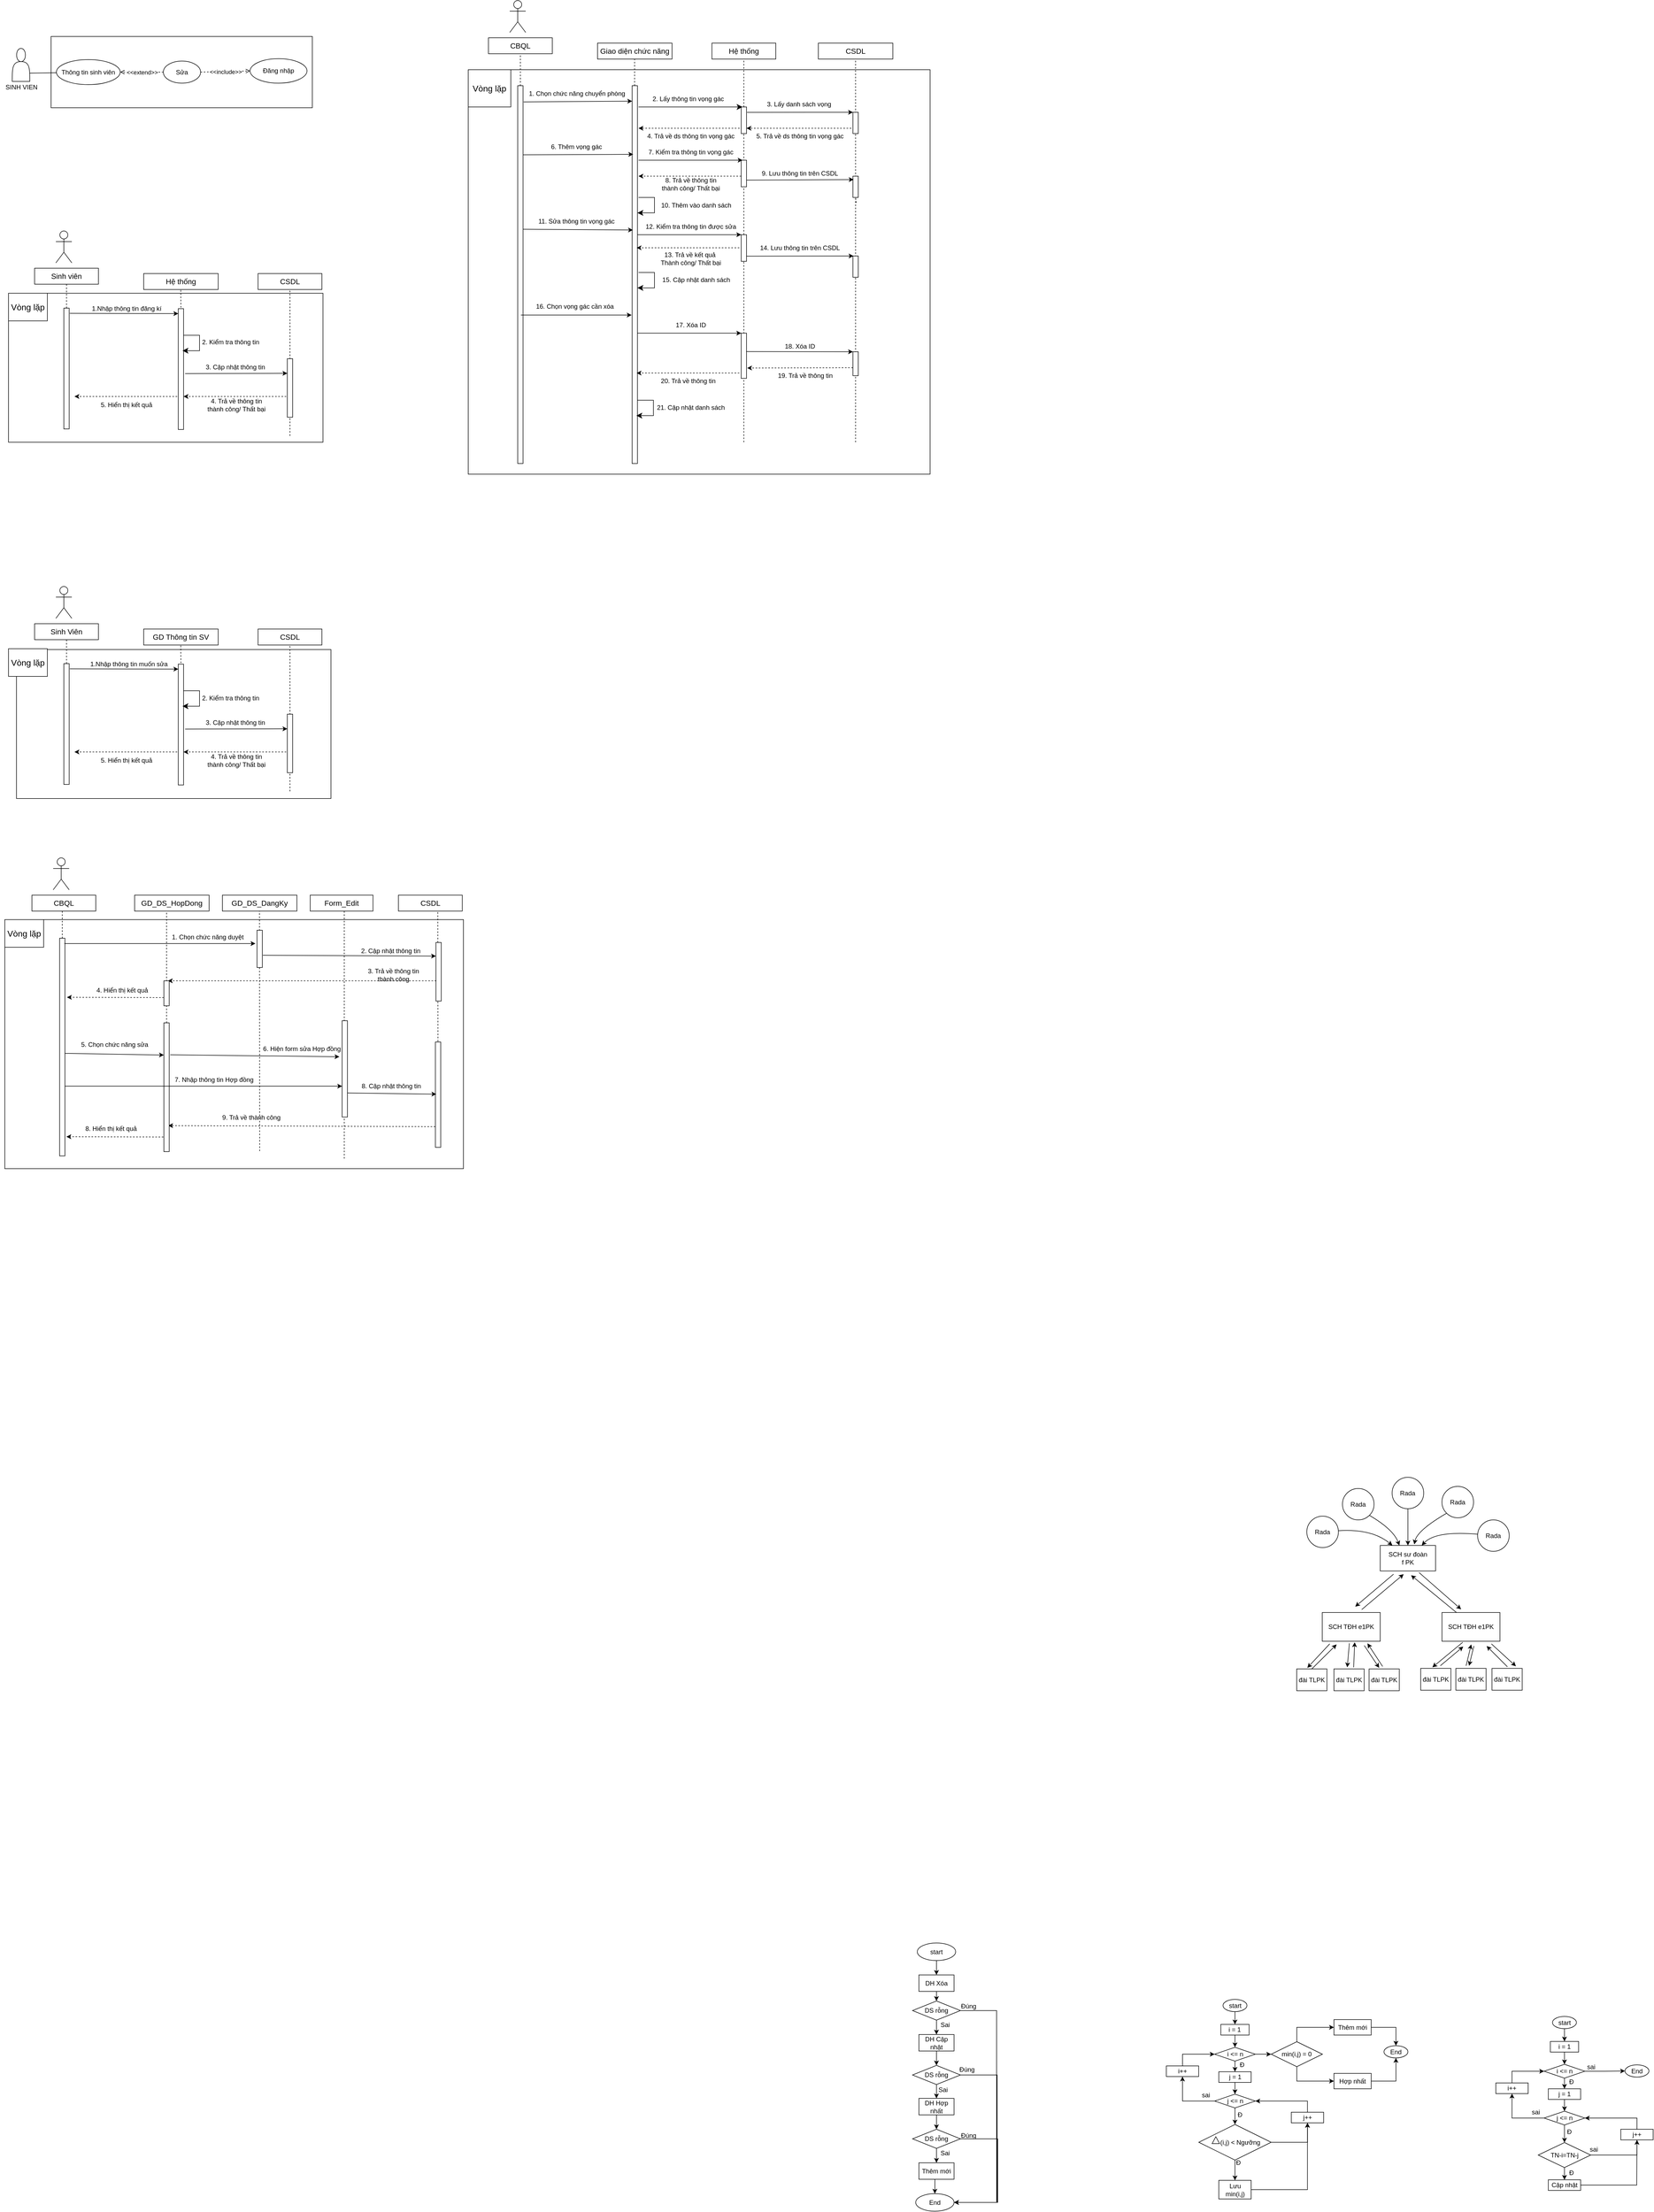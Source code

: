 <mxfile version="21.3.2" type="github">
  <diagram name="Trang-1" id="-4HcKg2-gKhnz9QFbqzw">
    <mxGraphModel dx="1105" dy="603" grid="0" gridSize="10" guides="1" tooltips="1" connect="1" arrows="1" fold="1" page="1" pageScale="1" pageWidth="3300" pageHeight="4681" math="0" shadow="0">
      <root>
        <mxCell id="0" />
        <mxCell id="1" parent="0" />
        <mxCell id="HhucQ0l_0WBjLBYUHF1_-109" value="" style="rounded=0;whiteSpace=wrap;html=1;" parent="1" vertex="1">
          <mxGeometry x="189" y="2207" width="862" height="468" as="geometry" />
        </mxCell>
        <mxCell id="HhucQ0l_0WBjLBYUHF1_-121" value="" style="endArrow=none;html=1;rounded=0;fontSize=12;startSize=8;endSize=8;curved=1;entryX=0.5;entryY=1;entryDx=0;entryDy=0;dashed=1;" parent="1" edge="1">
          <mxGeometry width="50" height="50" relative="1" as="geometry">
            <mxPoint x="668" y="2642" as="sourcePoint" />
            <mxPoint x="667.66" y="2191" as="targetPoint" />
          </mxGeometry>
        </mxCell>
        <mxCell id="HhucQ0l_0WBjLBYUHF1_-11" value="" style="rounded=0;whiteSpace=wrap;html=1;" parent="1" vertex="1">
          <mxGeometry x="276" y="547.5" width="491" height="134" as="geometry" />
        </mxCell>
        <mxCell id="HhucQ0l_0WBjLBYUHF1_-1" value="" style="shape=actor;whiteSpace=wrap;html=1;" parent="1" vertex="1">
          <mxGeometry x="203" y="570" width="33" height="62" as="geometry" />
        </mxCell>
        <mxCell id="HhucQ0l_0WBjLBYUHF1_-2" value="SINH VIEN" style="text;html=1;align=center;verticalAlign=middle;resizable=0;points=[];autosize=1;strokeColor=none;fillColor=none;" parent="1" vertex="1">
          <mxGeometry x="180.5" y="630" width="78" height="26" as="geometry" />
        </mxCell>
        <mxCell id="HhucQ0l_0WBjLBYUHF1_-3" value="" style="endArrow=none;html=1;rounded=0;exitX=1;exitY=0.75;exitDx=0;exitDy=0;" parent="1" source="HhucQ0l_0WBjLBYUHF1_-1" target="HhucQ0l_0WBjLBYUHF1_-4" edge="1">
          <mxGeometry width="50" height="50" relative="1" as="geometry">
            <mxPoint x="511" y="723" as="sourcePoint" />
            <mxPoint x="315" y="613" as="targetPoint" />
          </mxGeometry>
        </mxCell>
        <mxCell id="HhucQ0l_0WBjLBYUHF1_-4" value="Thông tin sinh viên" style="ellipse;whiteSpace=wrap;html=1;" parent="1" vertex="1">
          <mxGeometry x="286" y="591" width="120" height="47" as="geometry" />
        </mxCell>
        <mxCell id="HhucQ0l_0WBjLBYUHF1_-5" value="" style="endArrow=open;html=1;rounded=0;entryX=1;entryY=0.5;entryDx=0;entryDy=0;endFill=0;dashed=1;exitX=0;exitY=0.5;exitDx=0;exitDy=0;" parent="1" source="HhucQ0l_0WBjLBYUHF1_-7" target="HhucQ0l_0WBjLBYUHF1_-4" edge="1">
          <mxGeometry relative="1" as="geometry">
            <mxPoint x="545" y="627" as="sourcePoint" />
            <mxPoint x="511" y="610" as="targetPoint" />
          </mxGeometry>
        </mxCell>
        <mxCell id="HhucQ0l_0WBjLBYUHF1_-6" value="&amp;lt;&amp;lt;extend&amp;gt;&amp;gt;" style="edgeLabel;resizable=0;html=1;align=center;verticalAlign=middle;" parent="HhucQ0l_0WBjLBYUHF1_-5" connectable="0" vertex="1">
          <mxGeometry relative="1" as="geometry" />
        </mxCell>
        <mxCell id="HhucQ0l_0WBjLBYUHF1_-7" value="Sửa" style="ellipse;whiteSpace=wrap;html=1;" parent="1" vertex="1">
          <mxGeometry x="487" y="593.75" width="70" height="41.5" as="geometry" />
        </mxCell>
        <mxCell id="HhucQ0l_0WBjLBYUHF1_-8" value="" style="endArrow=open;html=1;rounded=0;exitX=1;exitY=0.5;exitDx=0;exitDy=0;entryX=0;entryY=0.5;entryDx=0;entryDy=0;endFill=0;dashed=1;" parent="1" source="HhucQ0l_0WBjLBYUHF1_-7" target="HhucQ0l_0WBjLBYUHF1_-10" edge="1">
          <mxGeometry relative="1" as="geometry">
            <mxPoint x="625" y="601" as="sourcePoint" />
            <mxPoint x="722" y="581" as="targetPoint" />
          </mxGeometry>
        </mxCell>
        <mxCell id="HhucQ0l_0WBjLBYUHF1_-9" value="&amp;lt;&amp;lt;include&amp;gt;&amp;gt;" style="edgeLabel;resizable=0;html=1;align=center;verticalAlign=middle;" parent="HhucQ0l_0WBjLBYUHF1_-8" connectable="0" vertex="1">
          <mxGeometry relative="1" as="geometry" />
        </mxCell>
        <mxCell id="HhucQ0l_0WBjLBYUHF1_-10" value="Đăng nhập" style="ellipse;whiteSpace=wrap;html=1;" parent="1" vertex="1">
          <mxGeometry x="650" y="589.25" width="107" height="46" as="geometry" />
        </mxCell>
        <mxCell id="HhucQ0l_0WBjLBYUHF1_-13" value="" style="rounded=0;whiteSpace=wrap;html=1;" parent="1" vertex="1">
          <mxGeometry x="196" y="1030" width="591" height="280" as="geometry" />
        </mxCell>
        <mxCell id="HhucQ0l_0WBjLBYUHF1_-14" value="" style="shape=umlActor;verticalLabelPosition=bottom;verticalAlign=top;html=1;outlineConnect=0;labelBackgroundColor=none;" parent="1" vertex="1">
          <mxGeometry x="285" y="913" width="30" height="60" as="geometry" />
        </mxCell>
        <mxCell id="HhucQ0l_0WBjLBYUHF1_-15" value="Sinh viên" style="rounded=0;whiteSpace=wrap;html=1;fontSize=14;labelBackgroundColor=none;" parent="1" vertex="1">
          <mxGeometry x="245" y="983" width="120" height="30" as="geometry" />
        </mxCell>
        <mxCell id="HhucQ0l_0WBjLBYUHF1_-16" value="" style="rounded=0;whiteSpace=wrap;html=1;labelBackgroundColor=none;" parent="1" vertex="1">
          <mxGeometry x="300" y="1058" width="10" height="227" as="geometry" />
        </mxCell>
        <mxCell id="HhucQ0l_0WBjLBYUHF1_-17" value="CSDL" style="rounded=0;whiteSpace=wrap;html=1;fontSize=14;labelBackgroundColor=none;" parent="1" vertex="1">
          <mxGeometry x="665" y="993" width="120" height="30" as="geometry" />
        </mxCell>
        <mxCell id="HhucQ0l_0WBjLBYUHF1_-18" value="Hệ thống" style="rounded=0;whiteSpace=wrap;html=1;fontSize=14;labelBackgroundColor=none;" parent="1" vertex="1">
          <mxGeometry x="450" y="993" width="140" height="30" as="geometry" />
        </mxCell>
        <mxCell id="HhucQ0l_0WBjLBYUHF1_-19" value="" style="rounded=0;whiteSpace=wrap;html=1;labelBackgroundColor=none;" parent="1" vertex="1">
          <mxGeometry x="515" y="1059" width="10" height="227" as="geometry" />
        </mxCell>
        <mxCell id="HhucQ0l_0WBjLBYUHF1_-20" value="1.Nhập thông tin đăng kí&amp;nbsp;&lt;span style=&quot;white-space: pre;&quot;&gt; &lt;/span&gt;" style="text;html=1;align=center;verticalAlign=middle;resizable=0;points=[];autosize=1;strokeColor=none;fillColor=none;labelBackgroundColor=none;" parent="1" vertex="1">
          <mxGeometry x="332" y="1046" width="178" height="26" as="geometry" />
        </mxCell>
        <mxCell id="HhucQ0l_0WBjLBYUHF1_-22" value="" style="endArrow=classic;html=1;rounded=0;fontSize=12;startSize=8;endSize=8;curved=1;exitX=1.237;exitY=0.321;exitDx=0;exitDy=0;exitPerimeter=0;strokeColor=none;" parent="1" source="HhucQ0l_0WBjLBYUHF1_-19" edge="1">
          <mxGeometry width="50" height="50" relative="1" as="geometry">
            <mxPoint x="545" y="1183" as="sourcePoint" />
            <mxPoint x="565" y="1213" as="targetPoint" />
            <Array as="points">
              <mxPoint x="555" y="1173" />
              <mxPoint x="565" y="1173" />
              <mxPoint x="575" y="1153" />
            </Array>
          </mxGeometry>
        </mxCell>
        <mxCell id="HhucQ0l_0WBjLBYUHF1_-25" value="" style="edgeStyle=elbowEdgeStyle;elbow=horizontal;endArrow=classic;html=1;curved=0;rounded=0;endSize=8;startSize=8;fontSize=12;entryX=0.821;entryY=0.383;entryDx=0;entryDy=0;entryPerimeter=0;" parent="1" edge="1">
          <mxGeometry width="50" height="50" relative="1" as="geometry">
            <mxPoint x="525" y="1109" as="sourcePoint" />
            <mxPoint x="523" y="1138" as="targetPoint" />
            <Array as="points">
              <mxPoint x="555" y="1119" />
            </Array>
          </mxGeometry>
        </mxCell>
        <mxCell id="HhucQ0l_0WBjLBYUHF1_-26" value="2. Kiểm tra thông tin" style="text;html=1;align=center;verticalAlign=middle;resizable=0;points=[];autosize=1;strokeColor=none;fillColor=none;labelBackgroundColor=none;" parent="1" vertex="1">
          <mxGeometry x="550" y="1109" width="125" height="26" as="geometry" />
        </mxCell>
        <mxCell id="HhucQ0l_0WBjLBYUHF1_-27" value="" style="endArrow=none;html=1;rounded=0;fontSize=12;startSize=8;endSize=8;curved=1;entryX=0.5;entryY=1;entryDx=0;entryDy=0;exitX=0.5;exitY=0;exitDx=0;exitDy=0;dashed=1;" parent="1" source="HhucQ0l_0WBjLBYUHF1_-16" target="HhucQ0l_0WBjLBYUHF1_-15" edge="1">
          <mxGeometry width="50" height="50" relative="1" as="geometry">
            <mxPoint x="275" y="1083" as="sourcePoint" />
            <mxPoint x="325" y="1033" as="targetPoint" />
          </mxGeometry>
        </mxCell>
        <mxCell id="HhucQ0l_0WBjLBYUHF1_-28" value="" style="endArrow=none;html=1;rounded=0;fontSize=12;startSize=8;endSize=8;curved=1;entryX=0.5;entryY=1;entryDx=0;entryDy=0;dashed=1;" parent="1" edge="1">
          <mxGeometry width="50" height="50" relative="1" as="geometry">
            <mxPoint x="520" y="1057" as="sourcePoint" />
            <mxPoint x="519.66" y="1023" as="targetPoint" />
          </mxGeometry>
        </mxCell>
        <mxCell id="HhucQ0l_0WBjLBYUHF1_-29" value="" style="endArrow=none;html=1;rounded=0;fontSize=12;startSize=8;endSize=8;curved=1;dashed=1;" parent="1" target="HhucQ0l_0WBjLBYUHF1_-17" edge="1">
          <mxGeometry width="50" height="50" relative="1" as="geometry">
            <mxPoint x="725" y="1298" as="sourcePoint" />
            <mxPoint x="724.66" y="1023" as="targetPoint" />
          </mxGeometry>
        </mxCell>
        <mxCell id="HhucQ0l_0WBjLBYUHF1_-31" value="Vòng lặp" style="rounded=0;whiteSpace=wrap;html=1;fontSize=16;rotation=0;" parent="1" vertex="1">
          <mxGeometry x="196" y="1030" width="73" height="52" as="geometry" />
        </mxCell>
        <mxCell id="HhucQ0l_0WBjLBYUHF1_-41" value="" style="rounded=0;whiteSpace=wrap;html=1;labelBackgroundColor=none;" parent="1" vertex="1">
          <mxGeometry x="720" y="1153" width="10" height="110" as="geometry" />
        </mxCell>
        <mxCell id="HhucQ0l_0WBjLBYUHF1_-42" value="" style="endArrow=classic;html=1;rounded=0;entryX=0;entryY=0.25;entryDx=0;entryDy=0;" parent="1" target="HhucQ0l_0WBjLBYUHF1_-41" edge="1">
          <mxGeometry width="50" height="50" relative="1" as="geometry">
            <mxPoint x="528" y="1181" as="sourcePoint" />
            <mxPoint x="717" y="1213" as="targetPoint" />
          </mxGeometry>
        </mxCell>
        <mxCell id="HhucQ0l_0WBjLBYUHF1_-43" value="3. Cập nhật thông tin" style="text;html=1;align=center;verticalAlign=middle;resizable=0;points=[];autosize=1;strokeColor=none;fillColor=none;labelBackgroundColor=none;" parent="1" vertex="1">
          <mxGeometry x="557" y="1156" width="129" height="26" as="geometry" />
        </mxCell>
        <mxCell id="HhucQ0l_0WBjLBYUHF1_-45" value="" style="endArrow=classic;html=1;rounded=0;dashed=1;" parent="1" edge="1">
          <mxGeometry width="50" height="50" relative="1" as="geometry">
            <mxPoint x="718" y="1224" as="sourcePoint" />
            <mxPoint x="525" y="1224" as="targetPoint" />
            <Array as="points">
              <mxPoint x="708" y="1224" />
            </Array>
          </mxGeometry>
        </mxCell>
        <mxCell id="HhucQ0l_0WBjLBYUHF1_-46" value="4. Trả về thông tin &lt;br&gt;thành công/ Thất bại" style="text;html=1;align=center;verticalAlign=middle;resizable=0;points=[];autosize=1;strokeColor=none;fillColor=none;labelBackgroundColor=none;" parent="1" vertex="1">
          <mxGeometry x="560" y="1219" width="127" height="41" as="geometry" />
        </mxCell>
        <mxCell id="HhucQ0l_0WBjLBYUHF1_-77" value="" style="endArrow=classic;html=1;rounded=0;entryX=0.007;entryY=0.041;entryDx=0;entryDy=0;entryPerimeter=0;exitX=1.115;exitY=0.043;exitDx=0;exitDy=0;exitPerimeter=0;" parent="1" source="HhucQ0l_0WBjLBYUHF1_-16" target="HhucQ0l_0WBjLBYUHF1_-19" edge="1">
          <mxGeometry width="50" height="50" relative="1" as="geometry">
            <mxPoint x="447" y="1183" as="sourcePoint" />
            <mxPoint x="497" y="1133" as="targetPoint" />
          </mxGeometry>
        </mxCell>
        <mxCell id="HhucQ0l_0WBjLBYUHF1_-83" value="" style="endArrow=classic;html=1;rounded=0;dashed=1;" parent="1" edge="1">
          <mxGeometry width="50" height="50" relative="1" as="geometry">
            <mxPoint x="513" y="1224" as="sourcePoint" />
            <mxPoint x="320" y="1224" as="targetPoint" />
            <Array as="points">
              <mxPoint x="503" y="1224" />
            </Array>
          </mxGeometry>
        </mxCell>
        <mxCell id="HhucQ0l_0WBjLBYUHF1_-84" value="5. Hiển thị kết quả&amp;nbsp;" style="text;html=1;align=center;verticalAlign=middle;resizable=0;points=[];autosize=1;strokeColor=none;fillColor=none;labelBackgroundColor=none;" parent="1" vertex="1">
          <mxGeometry x="360" y="1227" width="118" height="26" as="geometry" />
        </mxCell>
        <mxCell id="HhucQ0l_0WBjLBYUHF1_-86" value="" style="rounded=0;whiteSpace=wrap;html=1;" parent="1" vertex="1">
          <mxGeometry x="211" y="1699.5" width="591" height="280" as="geometry" />
        </mxCell>
        <mxCell id="HhucQ0l_0WBjLBYUHF1_-87" value="" style="shape=umlActor;verticalLabelPosition=bottom;verticalAlign=top;html=1;outlineConnect=0;labelBackgroundColor=none;" parent="1" vertex="1">
          <mxGeometry x="285" y="1581" width="30" height="60" as="geometry" />
        </mxCell>
        <mxCell id="HhucQ0l_0WBjLBYUHF1_-88" value="Sinh Viên" style="rounded=0;whiteSpace=wrap;html=1;fontSize=14;labelBackgroundColor=none;" parent="1" vertex="1">
          <mxGeometry x="245" y="1651" width="120" height="30" as="geometry" />
        </mxCell>
        <mxCell id="HhucQ0l_0WBjLBYUHF1_-89" value="" style="rounded=0;whiteSpace=wrap;html=1;labelBackgroundColor=none;" parent="1" vertex="1">
          <mxGeometry x="300" y="1726" width="10" height="227" as="geometry" />
        </mxCell>
        <mxCell id="HhucQ0l_0WBjLBYUHF1_-90" value="CSDL" style="rounded=0;whiteSpace=wrap;html=1;fontSize=14;labelBackgroundColor=none;" parent="1" vertex="1">
          <mxGeometry x="665" y="1661" width="120" height="30" as="geometry" />
        </mxCell>
        <mxCell id="HhucQ0l_0WBjLBYUHF1_-91" value="GD Thông tin SV" style="rounded=0;whiteSpace=wrap;html=1;fontSize=14;labelBackgroundColor=none;" parent="1" vertex="1">
          <mxGeometry x="450" y="1661" width="140" height="30" as="geometry" />
        </mxCell>
        <mxCell id="HhucQ0l_0WBjLBYUHF1_-92" value="" style="rounded=0;whiteSpace=wrap;html=1;labelBackgroundColor=none;" parent="1" vertex="1">
          <mxGeometry x="515" y="1727" width="10" height="227" as="geometry" />
        </mxCell>
        <mxCell id="HhucQ0l_0WBjLBYUHF1_-93" value="1.Nhập thông tin muốn sửa" style="text;html=1;align=center;verticalAlign=middle;resizable=0;points=[];autosize=1;strokeColor=none;fillColor=none;labelBackgroundColor=none;" parent="1" vertex="1">
          <mxGeometry x="340" y="1714" width="163" height="26" as="geometry" />
        </mxCell>
        <mxCell id="HhucQ0l_0WBjLBYUHF1_-94" value="" style="endArrow=classic;html=1;rounded=0;fontSize=12;startSize=8;endSize=8;curved=1;exitX=1.237;exitY=0.321;exitDx=0;exitDy=0;exitPerimeter=0;strokeColor=none;" parent="1" source="HhucQ0l_0WBjLBYUHF1_-92" edge="1">
          <mxGeometry width="50" height="50" relative="1" as="geometry">
            <mxPoint x="545" y="1851" as="sourcePoint" />
            <mxPoint x="565" y="1881" as="targetPoint" />
            <Array as="points">
              <mxPoint x="555" y="1841" />
              <mxPoint x="565" y="1841" />
              <mxPoint x="575" y="1821" />
            </Array>
          </mxGeometry>
        </mxCell>
        <mxCell id="HhucQ0l_0WBjLBYUHF1_-95" value="" style="edgeStyle=elbowEdgeStyle;elbow=horizontal;endArrow=classic;html=1;curved=0;rounded=0;endSize=8;startSize=8;fontSize=12;entryX=0.821;entryY=0.383;entryDx=0;entryDy=0;entryPerimeter=0;" parent="1" edge="1">
          <mxGeometry width="50" height="50" relative="1" as="geometry">
            <mxPoint x="525" y="1777" as="sourcePoint" />
            <mxPoint x="523" y="1806" as="targetPoint" />
            <Array as="points">
              <mxPoint x="555" y="1787" />
            </Array>
          </mxGeometry>
        </mxCell>
        <mxCell id="HhucQ0l_0WBjLBYUHF1_-96" value="2. Kiểm tra thông tin" style="text;html=1;align=center;verticalAlign=middle;resizable=0;points=[];autosize=1;strokeColor=none;fillColor=none;labelBackgroundColor=none;" parent="1" vertex="1">
          <mxGeometry x="550" y="1778" width="125" height="26" as="geometry" />
        </mxCell>
        <mxCell id="HhucQ0l_0WBjLBYUHF1_-97" value="" style="endArrow=none;html=1;rounded=0;fontSize=12;startSize=8;endSize=8;curved=1;entryX=0.5;entryY=1;entryDx=0;entryDy=0;exitX=0.5;exitY=0;exitDx=0;exitDy=0;dashed=1;" parent="1" source="HhucQ0l_0WBjLBYUHF1_-89" target="HhucQ0l_0WBjLBYUHF1_-88" edge="1">
          <mxGeometry width="50" height="50" relative="1" as="geometry">
            <mxPoint x="275" y="1751" as="sourcePoint" />
            <mxPoint x="325" y="1701" as="targetPoint" />
          </mxGeometry>
        </mxCell>
        <mxCell id="HhucQ0l_0WBjLBYUHF1_-98" value="" style="endArrow=none;html=1;rounded=0;fontSize=12;startSize=8;endSize=8;curved=1;entryX=0.5;entryY=1;entryDx=0;entryDy=0;dashed=1;" parent="1" edge="1">
          <mxGeometry width="50" height="50" relative="1" as="geometry">
            <mxPoint x="520" y="1725" as="sourcePoint" />
            <mxPoint x="519.66" y="1691" as="targetPoint" />
          </mxGeometry>
        </mxCell>
        <mxCell id="HhucQ0l_0WBjLBYUHF1_-99" value="" style="endArrow=none;html=1;rounded=0;fontSize=12;startSize=8;endSize=8;curved=1;dashed=1;" parent="1" target="HhucQ0l_0WBjLBYUHF1_-90" edge="1">
          <mxGeometry width="50" height="50" relative="1" as="geometry">
            <mxPoint x="725" y="1966" as="sourcePoint" />
            <mxPoint x="724.66" y="1691" as="targetPoint" />
          </mxGeometry>
        </mxCell>
        <mxCell id="HhucQ0l_0WBjLBYUHF1_-100" value="Vòng lặp" style="rounded=0;whiteSpace=wrap;html=1;fontSize=16;rotation=0;" parent="1" vertex="1">
          <mxGeometry x="196" y="1698" width="73" height="52" as="geometry" />
        </mxCell>
        <mxCell id="HhucQ0l_0WBjLBYUHF1_-101" value="" style="rounded=0;whiteSpace=wrap;html=1;labelBackgroundColor=none;" parent="1" vertex="1">
          <mxGeometry x="720" y="1821" width="10" height="110" as="geometry" />
        </mxCell>
        <mxCell id="HhucQ0l_0WBjLBYUHF1_-102" value="" style="endArrow=classic;html=1;rounded=0;entryX=0;entryY=0.25;entryDx=0;entryDy=0;" parent="1" target="HhucQ0l_0WBjLBYUHF1_-101" edge="1">
          <mxGeometry width="50" height="50" relative="1" as="geometry">
            <mxPoint x="528" y="1849" as="sourcePoint" />
            <mxPoint x="717" y="1881" as="targetPoint" />
          </mxGeometry>
        </mxCell>
        <mxCell id="HhucQ0l_0WBjLBYUHF1_-103" value="3. Cập nhật thông tin" style="text;html=1;align=center;verticalAlign=middle;resizable=0;points=[];autosize=1;strokeColor=none;fillColor=none;labelBackgroundColor=none;" parent="1" vertex="1">
          <mxGeometry x="557" y="1824" width="129" height="26" as="geometry" />
        </mxCell>
        <mxCell id="HhucQ0l_0WBjLBYUHF1_-104" value="" style="endArrow=classic;html=1;rounded=0;dashed=1;" parent="1" edge="1">
          <mxGeometry width="50" height="50" relative="1" as="geometry">
            <mxPoint x="718" y="1892" as="sourcePoint" />
            <mxPoint x="525" y="1892" as="targetPoint" />
            <Array as="points">
              <mxPoint x="708" y="1892" />
            </Array>
          </mxGeometry>
        </mxCell>
        <mxCell id="HhucQ0l_0WBjLBYUHF1_-105" value="4. Trả về thông tin &lt;br&gt;thành công/ Thất bại" style="text;html=1;align=center;verticalAlign=middle;resizable=0;points=[];autosize=1;strokeColor=none;fillColor=none;labelBackgroundColor=none;" parent="1" vertex="1">
          <mxGeometry x="560" y="1887" width="127" height="41" as="geometry" />
        </mxCell>
        <mxCell id="HhucQ0l_0WBjLBYUHF1_-106" value="" style="endArrow=classic;html=1;rounded=0;entryX=0.007;entryY=0.041;entryDx=0;entryDy=0;entryPerimeter=0;exitX=1.115;exitY=0.043;exitDx=0;exitDy=0;exitPerimeter=0;" parent="1" source="HhucQ0l_0WBjLBYUHF1_-89" target="HhucQ0l_0WBjLBYUHF1_-92" edge="1">
          <mxGeometry width="50" height="50" relative="1" as="geometry">
            <mxPoint x="447" y="1851" as="sourcePoint" />
            <mxPoint x="497" y="1801" as="targetPoint" />
          </mxGeometry>
        </mxCell>
        <mxCell id="HhucQ0l_0WBjLBYUHF1_-107" value="" style="endArrow=classic;html=1;rounded=0;dashed=1;" parent="1" edge="1">
          <mxGeometry width="50" height="50" relative="1" as="geometry">
            <mxPoint x="513" y="1892" as="sourcePoint" />
            <mxPoint x="320" y="1892" as="targetPoint" />
            <Array as="points">
              <mxPoint x="503" y="1892" />
            </Array>
          </mxGeometry>
        </mxCell>
        <mxCell id="HhucQ0l_0WBjLBYUHF1_-108" value="5. Hiển thị kết quả&amp;nbsp;" style="text;html=1;align=center;verticalAlign=middle;resizable=0;points=[];autosize=1;strokeColor=none;fillColor=none;labelBackgroundColor=none;" parent="1" vertex="1">
          <mxGeometry x="360" y="1895" width="118" height="26" as="geometry" />
        </mxCell>
        <mxCell id="HhucQ0l_0WBjLBYUHF1_-110" value="" style="shape=umlActor;verticalLabelPosition=bottom;verticalAlign=top;html=1;outlineConnect=0;labelBackgroundColor=none;" parent="1" vertex="1">
          <mxGeometry x="280" y="2091" width="30" height="60" as="geometry" />
        </mxCell>
        <mxCell id="HhucQ0l_0WBjLBYUHF1_-111" value="CBQL" style="rounded=0;whiteSpace=wrap;html=1;fontSize=14;labelBackgroundColor=none;" parent="1" vertex="1">
          <mxGeometry x="240" y="2161" width="120" height="30" as="geometry" />
        </mxCell>
        <mxCell id="HhucQ0l_0WBjLBYUHF1_-112" value="" style="rounded=0;whiteSpace=wrap;html=1;labelBackgroundColor=none;" parent="1" vertex="1">
          <mxGeometry x="292" y="2242" width="10" height="409" as="geometry" />
        </mxCell>
        <mxCell id="HhucQ0l_0WBjLBYUHF1_-113" value="CSDL" style="rounded=0;whiteSpace=wrap;html=1;fontSize=14;labelBackgroundColor=none;" parent="1" vertex="1">
          <mxGeometry x="928.79" y="2161" width="120" height="30" as="geometry" />
        </mxCell>
        <mxCell id="HhucQ0l_0WBjLBYUHF1_-114" value="GD_DS_DangKy" style="rounded=0;whiteSpace=wrap;html=1;fontSize=14;labelBackgroundColor=none;" parent="1" vertex="1">
          <mxGeometry x="598" y="2161" width="140" height="30" as="geometry" />
        </mxCell>
        <mxCell id="HhucQ0l_0WBjLBYUHF1_-115" value="" style="rounded=0;whiteSpace=wrap;html=1;labelBackgroundColor=none;" parent="1" vertex="1">
          <mxGeometry x="663" y="2227" width="10" height="70" as="geometry" />
        </mxCell>
        <mxCell id="HhucQ0l_0WBjLBYUHF1_-116" value="1. Chọn chức năng duyệt" style="text;html=1;align=center;verticalAlign=middle;resizable=0;points=[];autosize=1;strokeColor=none;fillColor=none;labelBackgroundColor=none;" parent="1" vertex="1">
          <mxGeometry x="493" y="2227" width="153" height="26" as="geometry" />
        </mxCell>
        <mxCell id="HhucQ0l_0WBjLBYUHF1_-117" value="" style="endArrow=classic;html=1;rounded=0;fontSize=12;startSize=8;endSize=8;curved=1;exitX=1.237;exitY=0.321;exitDx=0;exitDy=0;exitPerimeter=0;strokeColor=none;" parent="1" edge="1">
          <mxGeometry width="50" height="50" relative="1" as="geometry">
            <mxPoint x="842.66" y="2249.47" as="sourcePoint" />
            <mxPoint x="880.29" y="2381" as="targetPoint" />
            <Array as="points">
              <mxPoint x="870.29" y="2341" />
              <mxPoint x="880.29" y="2341" />
              <mxPoint x="890.29" y="2321" />
            </Array>
          </mxGeometry>
        </mxCell>
        <mxCell id="HhucQ0l_0WBjLBYUHF1_-120" value="" style="endArrow=none;html=1;rounded=0;fontSize=12;startSize=8;endSize=8;curved=1;entryX=0.475;entryY=1;entryDx=0;entryDy=0;exitX=0.5;exitY=0;exitDx=0;exitDy=0;dashed=1;entryPerimeter=0;" parent="1" source="HhucQ0l_0WBjLBYUHF1_-112" target="HhucQ0l_0WBjLBYUHF1_-111" edge="1">
          <mxGeometry width="50" height="50" relative="1" as="geometry">
            <mxPoint x="267" y="2267" as="sourcePoint" />
            <mxPoint x="297" y="2197" as="targetPoint" />
          </mxGeometry>
        </mxCell>
        <mxCell id="HhucQ0l_0WBjLBYUHF1_-122" value="" style="endArrow=none;html=1;rounded=0;fontSize=12;startSize=8;endSize=8;curved=1;dashed=1;" parent="1" edge="1">
          <mxGeometry width="50" height="50" relative="1" as="geometry">
            <mxPoint x="1003.29" y="2580" as="sourcePoint" />
            <mxPoint x="1002.79" y="2191" as="targetPoint" />
          </mxGeometry>
        </mxCell>
        <mxCell id="HhucQ0l_0WBjLBYUHF1_-123" value="Vòng lặp" style="rounded=0;whiteSpace=wrap;html=1;fontSize=16;rotation=0;" parent="1" vertex="1">
          <mxGeometry x="189" y="2207" width="73" height="52" as="geometry" />
        </mxCell>
        <mxCell id="HhucQ0l_0WBjLBYUHF1_-124" value="" style="rounded=0;whiteSpace=wrap;html=1;labelBackgroundColor=none;" parent="1" vertex="1">
          <mxGeometry x="999.29" y="2250" width="10" height="110" as="geometry" />
        </mxCell>
        <mxCell id="HhucQ0l_0WBjLBYUHF1_-125" value="" style="endArrow=classic;html=1;rounded=0;entryX=0;entryY=0.25;entryDx=0;entryDy=0;" parent="1" edge="1">
          <mxGeometry width="50" height="50" relative="1" as="geometry">
            <mxPoint x="674" y="2274" as="sourcePoint" />
            <mxPoint x="999.29" y="2275.5" as="targetPoint" />
          </mxGeometry>
        </mxCell>
        <mxCell id="HhucQ0l_0WBjLBYUHF1_-126" value="2. Cập nhật thông tin" style="text;html=1;align=center;verticalAlign=middle;resizable=0;points=[];autosize=1;strokeColor=none;fillColor=none;labelBackgroundColor=none;" parent="1" vertex="1">
          <mxGeometry x="849.79" y="2253" width="129" height="26" as="geometry" />
        </mxCell>
        <mxCell id="HhucQ0l_0WBjLBYUHF1_-127" value="" style="endArrow=classic;html=1;rounded=0;dashed=1;entryX=0.75;entryY=0;entryDx=0;entryDy=0;exitX=0.071;exitY=0.655;exitDx=0;exitDy=0;exitPerimeter=0;" parent="1" source="HhucQ0l_0WBjLBYUHF1_-124" target="HhucQ0l_0WBjLBYUHF1_-215" edge="1">
          <mxGeometry width="50" height="50" relative="1" as="geometry">
            <mxPoint x="830" y="2321" as="sourcePoint" />
            <mxPoint x="672" y="2321" as="targetPoint" />
            <Array as="points" />
          </mxGeometry>
        </mxCell>
        <mxCell id="HhucQ0l_0WBjLBYUHF1_-128" value="3. Trả về thông tin &lt;br&gt;thành công" style="text;html=1;align=center;verticalAlign=middle;resizable=0;points=[];autosize=1;strokeColor=none;fillColor=none;labelBackgroundColor=none;" parent="1" vertex="1">
          <mxGeometry x="862.29" y="2290" width="114" height="41" as="geometry" />
        </mxCell>
        <mxCell id="HhucQ0l_0WBjLBYUHF1_-129" value="" style="endArrow=classic;html=1;rounded=0;" parent="1" edge="1">
          <mxGeometry width="50" height="50" relative="1" as="geometry">
            <mxPoint x="301" y="2252" as="sourcePoint" />
            <mxPoint x="660" y="2252" as="targetPoint" />
          </mxGeometry>
        </mxCell>
        <mxCell id="HhucQ0l_0WBjLBYUHF1_-131" value="4. Hiển thị kết quả&amp;nbsp;" style="text;html=1;align=center;verticalAlign=middle;resizable=0;points=[];autosize=1;strokeColor=none;fillColor=none;labelBackgroundColor=none;" parent="1" vertex="1">
          <mxGeometry x="352" y="2327" width="118" height="26" as="geometry" />
        </mxCell>
        <mxCell id="HhucQ0l_0WBjLBYUHF1_-132" value="GD_DS_HopDong" style="rounded=0;whiteSpace=wrap;html=1;fontSize=14;labelBackgroundColor=none;" parent="1" vertex="1">
          <mxGeometry x="433" y="2161" width="140" height="30" as="geometry" />
        </mxCell>
        <mxCell id="HhucQ0l_0WBjLBYUHF1_-134" value="" style="endArrow=none;html=1;rounded=0;fontSize=12;startSize=8;endSize=8;curved=1;entryX=0.429;entryY=1;entryDx=0;entryDy=0;dashed=1;entryPerimeter=0;" parent="1" target="HhucQ0l_0WBjLBYUHF1_-132" edge="1">
          <mxGeometry width="50" height="50" relative="1" as="geometry">
            <mxPoint x="493" y="2599" as="sourcePoint" />
            <mxPoint x="677.66" y="2201" as="targetPoint" />
          </mxGeometry>
        </mxCell>
        <mxCell id="HhucQ0l_0WBjLBYUHF1_-138" value="" style="rounded=0;whiteSpace=wrap;html=1;" parent="1" vertex="1">
          <mxGeometry x="1060" y="610" width="868" height="760" as="geometry" />
        </mxCell>
        <mxCell id="HhucQ0l_0WBjLBYUHF1_-139" value="" style="shape=umlActor;verticalLabelPosition=bottom;verticalAlign=top;html=1;outlineConnect=0;labelBackgroundColor=none;" parent="1" vertex="1">
          <mxGeometry x="1138" y="480" width="30" height="60" as="geometry" />
        </mxCell>
        <mxCell id="HhucQ0l_0WBjLBYUHF1_-140" value="CBQL" style="rounded=0;whiteSpace=wrap;html=1;fontSize=14;labelBackgroundColor=none;" parent="1" vertex="1">
          <mxGeometry x="1098" y="550" width="120" height="30" as="geometry" />
        </mxCell>
        <mxCell id="HhucQ0l_0WBjLBYUHF1_-141" value="" style="rounded=0;whiteSpace=wrap;html=1;labelBackgroundColor=none;" parent="1" vertex="1">
          <mxGeometry x="1153" y="640" width="10" height="710" as="geometry" />
        </mxCell>
        <mxCell id="HhucQ0l_0WBjLBYUHF1_-142" value="Hệ thống" style="rounded=0;whiteSpace=wrap;html=1;fontSize=14;labelBackgroundColor=none;" parent="1" vertex="1">
          <mxGeometry x="1518" y="560" width="120" height="30" as="geometry" />
        </mxCell>
        <mxCell id="HhucQ0l_0WBjLBYUHF1_-143" value="Giao diện chức năng" style="rounded=0;whiteSpace=wrap;html=1;fontSize=14;labelBackgroundColor=none;" parent="1" vertex="1">
          <mxGeometry x="1303" y="560" width="140" height="30" as="geometry" />
        </mxCell>
        <mxCell id="HhucQ0l_0WBjLBYUHF1_-144" value="" style="rounded=0;whiteSpace=wrap;html=1;labelBackgroundColor=none;" parent="1" vertex="1">
          <mxGeometry x="1368" y="640" width="10" height="710" as="geometry" />
        </mxCell>
        <mxCell id="HhucQ0l_0WBjLBYUHF1_-145" value="1. Chọn chức năng chuyển phòng" style="text;html=1;align=center;verticalAlign=middle;resizable=0;points=[];autosize=1;strokeColor=none;fillColor=none;labelBackgroundColor=none;" parent="1" vertex="1">
          <mxGeometry x="1164" y="642" width="199" height="26" as="geometry" />
        </mxCell>
        <mxCell id="HhucQ0l_0WBjLBYUHF1_-146" value="CSDL" style="rounded=0;whiteSpace=wrap;html=1;fontSize=14;labelBackgroundColor=none;" parent="1" vertex="1">
          <mxGeometry x="1718" y="560" width="140" height="30" as="geometry" />
        </mxCell>
        <mxCell id="HhucQ0l_0WBjLBYUHF1_-147" value="" style="endArrow=classic;html=1;rounded=0;fontSize=12;startSize=8;endSize=8;curved=1;exitX=1.237;exitY=0.321;exitDx=0;exitDy=0;exitPerimeter=0;strokeColor=none;" parent="1" source="HhucQ0l_0WBjLBYUHF1_-144" edge="1">
          <mxGeometry width="50" height="50" relative="1" as="geometry">
            <mxPoint x="1398" y="750" as="sourcePoint" />
            <mxPoint x="1418" y="780" as="targetPoint" />
            <Array as="points">
              <mxPoint x="1408" y="740" />
              <mxPoint x="1418" y="740" />
              <mxPoint x="1428" y="720" />
            </Array>
          </mxGeometry>
        </mxCell>
        <mxCell id="HhucQ0l_0WBjLBYUHF1_-148" value="" style="endArrow=classic;html=1;rounded=0;fontSize=12;startSize=8;endSize=8;curved=1;entryX=0.25;entryY=0;entryDx=0;entryDy=0;" parent="1" target="HhucQ0l_0WBjLBYUHF1_-157" edge="1">
          <mxGeometry width="50" height="50" relative="1" as="geometry">
            <mxPoint x="1380" y="680" as="sourcePoint" />
            <mxPoint x="1570" y="680" as="targetPoint" />
          </mxGeometry>
        </mxCell>
        <mxCell id="HhucQ0l_0WBjLBYUHF1_-149" value="2. Lấy thông tin vọng gác" style="text;html=1;align=center;verticalAlign=middle;resizable=0;points=[];autosize=1;strokeColor=none;fillColor=none;labelBackgroundColor=none;" parent="1" vertex="1">
          <mxGeometry x="1393" y="650" width="160" height="30" as="geometry" />
        </mxCell>
        <mxCell id="HhucQ0l_0WBjLBYUHF1_-150" value="" style="edgeStyle=elbowEdgeStyle;elbow=horizontal;endArrow=classic;html=1;curved=0;rounded=0;endSize=8;startSize=8;fontSize=12;entryX=0.821;entryY=0.383;entryDx=0;entryDy=0;entryPerimeter=0;" parent="1" edge="1">
          <mxGeometry width="50" height="50" relative="1" as="geometry">
            <mxPoint x="1380" y="850" as="sourcePoint" />
            <mxPoint x="1378" y="879" as="targetPoint" />
            <Array as="points">
              <mxPoint x="1410" y="860" />
            </Array>
          </mxGeometry>
        </mxCell>
        <mxCell id="HhucQ0l_0WBjLBYUHF1_-151" value="10. Thêm vào danh sách" style="text;html=1;align=center;verticalAlign=middle;resizable=0;points=[];autosize=1;strokeColor=none;fillColor=none;labelBackgroundColor=none;" parent="1" vertex="1">
          <mxGeometry x="1408" y="850" width="160" height="30" as="geometry" />
        </mxCell>
        <mxCell id="HhucQ0l_0WBjLBYUHF1_-152" value="" style="endArrow=none;html=1;rounded=0;fontSize=12;startSize=8;endSize=8;curved=1;entryX=0.5;entryY=1;entryDx=0;entryDy=0;exitX=0.5;exitY=0;exitDx=0;exitDy=0;dashed=1;" parent="1" source="HhucQ0l_0WBjLBYUHF1_-141" target="HhucQ0l_0WBjLBYUHF1_-140" edge="1">
          <mxGeometry width="50" height="50" relative="1" as="geometry">
            <mxPoint x="1128" y="650" as="sourcePoint" />
            <mxPoint x="1178" y="600" as="targetPoint" />
          </mxGeometry>
        </mxCell>
        <mxCell id="HhucQ0l_0WBjLBYUHF1_-153" value="" style="endArrow=none;html=1;rounded=0;fontSize=12;startSize=8;endSize=8;curved=1;entryX=0.5;entryY=1;entryDx=0;entryDy=0;exitX=0.5;exitY=0;exitDx=0;exitDy=0;dashed=1;" parent="1" edge="1">
          <mxGeometry width="50" height="50" relative="1" as="geometry">
            <mxPoint x="1372.66" y="640" as="sourcePoint" />
            <mxPoint x="1372.66" y="590" as="targetPoint" />
          </mxGeometry>
        </mxCell>
        <mxCell id="HhucQ0l_0WBjLBYUHF1_-154" value="" style="endArrow=none;html=1;rounded=0;fontSize=12;startSize=8;endSize=8;curved=1;dashed=1;" parent="1" target="HhucQ0l_0WBjLBYUHF1_-142" edge="1">
          <mxGeometry width="50" height="50" relative="1" as="geometry">
            <mxPoint x="1578" y="1310" as="sourcePoint" />
            <mxPoint x="1577.66" y="590" as="targetPoint" />
          </mxGeometry>
        </mxCell>
        <mxCell id="HhucQ0l_0WBjLBYUHF1_-155" value="" style="endArrow=none;html=1;rounded=0;fontSize=12;startSize=8;endSize=8;curved=1;entryX=0.5;entryY=1;entryDx=0;entryDy=0;dashed=1;" parent="1" target="HhucQ0l_0WBjLBYUHF1_-146" edge="1">
          <mxGeometry width="50" height="50" relative="1" as="geometry">
            <mxPoint x="1788" y="1310" as="sourcePoint" />
            <mxPoint x="1788" y="640" as="targetPoint" />
          </mxGeometry>
        </mxCell>
        <mxCell id="HhucQ0l_0WBjLBYUHF1_-156" value="Vòng lặp" style="rounded=0;whiteSpace=wrap;html=1;fontSize=16;" parent="1" vertex="1">
          <mxGeometry x="1060" y="610" width="80" height="70" as="geometry" />
        </mxCell>
        <mxCell id="HhucQ0l_0WBjLBYUHF1_-157" value="" style="rounded=0;whiteSpace=wrap;html=1;labelBackgroundColor=none;" parent="1" vertex="1">
          <mxGeometry x="1573" y="680" width="10" height="50" as="geometry" />
        </mxCell>
        <mxCell id="HhucQ0l_0WBjLBYUHF1_-158" value="" style="rounded=0;whiteSpace=wrap;html=1;labelBackgroundColor=none;" parent="1" vertex="1">
          <mxGeometry x="1783" y="690" width="10" height="40" as="geometry" />
        </mxCell>
        <mxCell id="HhucQ0l_0WBjLBYUHF1_-159" value="" style="endArrow=classic;html=1;rounded=0;entryX=0;entryY=0;entryDx=0;entryDy=0;exitX=1.098;exitY=0.202;exitDx=0;exitDy=0;exitPerimeter=0;" parent="1" source="HhucQ0l_0WBjLBYUHF1_-157" target="HhucQ0l_0WBjLBYUHF1_-158" edge="1">
          <mxGeometry width="50" height="50" relative="1" as="geometry">
            <mxPoint x="1590" y="690" as="sourcePoint" />
            <mxPoint x="1633" y="650" as="targetPoint" />
          </mxGeometry>
        </mxCell>
        <mxCell id="HhucQ0l_0WBjLBYUHF1_-160" value="3. Lấy danh sách vọng&amp;nbsp;" style="text;html=1;align=center;verticalAlign=middle;resizable=0;points=[];autosize=1;strokeColor=none;fillColor=none;labelBackgroundColor=none;" parent="1" vertex="1">
          <mxGeometry x="1608" y="660" width="150" height="30" as="geometry" />
        </mxCell>
        <mxCell id="HhucQ0l_0WBjLBYUHF1_-161" value="" style="endArrow=classic;html=1;rounded=0;dashed=1;" parent="1" edge="1">
          <mxGeometry width="50" height="50" relative="1" as="geometry">
            <mxPoint x="1570" y="720" as="sourcePoint" />
            <mxPoint x="1380" y="720" as="targetPoint" />
            <Array as="points">
              <mxPoint x="1560" y="720" />
            </Array>
          </mxGeometry>
        </mxCell>
        <mxCell id="HhucQ0l_0WBjLBYUHF1_-162" value="4. Trả về ds thông tin vọng gác" style="text;html=1;align=center;verticalAlign=middle;resizable=0;points=[];autosize=1;strokeColor=none;fillColor=none;labelBackgroundColor=none;" parent="1" vertex="1">
          <mxGeometry x="1383" y="720" width="190" height="30" as="geometry" />
        </mxCell>
        <mxCell id="HhucQ0l_0WBjLBYUHF1_-163" value="" style="endArrow=classic;html=1;rounded=0;dashed=1;" parent="1" edge="1">
          <mxGeometry width="50" height="50" relative="1" as="geometry">
            <mxPoint x="1780" y="720" as="sourcePoint" />
            <mxPoint x="1583" y="720" as="targetPoint" />
            <Array as="points">
              <mxPoint x="1763" y="720" />
            </Array>
          </mxGeometry>
        </mxCell>
        <mxCell id="HhucQ0l_0WBjLBYUHF1_-164" value="5. Trả về ds thông tin vọng gác" style="text;html=1;align=center;verticalAlign=middle;resizable=0;points=[];autosize=1;strokeColor=none;fillColor=none;labelBackgroundColor=none;" parent="1" vertex="1">
          <mxGeometry x="1588" y="720" width="190" height="30" as="geometry" />
        </mxCell>
        <mxCell id="HhucQ0l_0WBjLBYUHF1_-165" value="" style="endArrow=classic;html=1;rounded=0;exitX=0.99;exitY=0.183;exitDx=0;exitDy=0;exitPerimeter=0;" parent="1" source="HhucQ0l_0WBjLBYUHF1_-141" edge="1">
          <mxGeometry width="50" height="50" relative="1" as="geometry">
            <mxPoint x="1390" y="870" as="sourcePoint" />
            <mxPoint x="1370" y="769" as="targetPoint" />
          </mxGeometry>
        </mxCell>
        <mxCell id="HhucQ0l_0WBjLBYUHF1_-166" value="" style="rounded=0;whiteSpace=wrap;html=1;labelBackgroundColor=none;" parent="1" vertex="1">
          <mxGeometry x="1573" y="780" width="10" height="50" as="geometry" />
        </mxCell>
        <mxCell id="HhucQ0l_0WBjLBYUHF1_-167" value="" style="endArrow=classic;html=1;rounded=0;entryX=0.25;entryY=0;entryDx=0;entryDy=0;" parent="1" target="HhucQ0l_0WBjLBYUHF1_-166" edge="1">
          <mxGeometry width="50" height="50" relative="1" as="geometry">
            <mxPoint x="1380" y="780" as="sourcePoint" />
            <mxPoint x="1570" y="780" as="targetPoint" />
          </mxGeometry>
        </mxCell>
        <mxCell id="HhucQ0l_0WBjLBYUHF1_-168" value="7. Kiểm tra thông tin vọng gác" style="text;html=1;align=center;verticalAlign=middle;resizable=0;points=[];autosize=1;strokeColor=none;fillColor=none;labelBackgroundColor=none;" parent="1" vertex="1">
          <mxGeometry x="1388" y="750" width="180" height="30" as="geometry" />
        </mxCell>
        <mxCell id="HhucQ0l_0WBjLBYUHF1_-169" value="6. Thêm vọng gác" style="text;html=1;align=center;verticalAlign=middle;resizable=0;points=[];autosize=1;strokeColor=none;fillColor=none;labelBackgroundColor=none;" parent="1" vertex="1">
          <mxGeometry x="1203" y="740" width="120" height="30" as="geometry" />
        </mxCell>
        <mxCell id="HhucQ0l_0WBjLBYUHF1_-170" value="" style="endArrow=classic;html=1;rounded=0;dashed=1;" parent="1" edge="1">
          <mxGeometry width="50" height="50" relative="1" as="geometry">
            <mxPoint x="1573" y="810" as="sourcePoint" />
            <mxPoint x="1380" y="810" as="targetPoint" />
            <Array as="points">
              <mxPoint x="1563" y="810" />
            </Array>
          </mxGeometry>
        </mxCell>
        <mxCell id="HhucQ0l_0WBjLBYUHF1_-171" value="8. Trả về thông tin &lt;br&gt;thành công/ Thất bại" style="text;html=1;align=center;verticalAlign=middle;resizable=0;points=[];autosize=1;strokeColor=none;fillColor=none;labelBackgroundColor=none;" parent="1" vertex="1">
          <mxGeometry x="1413" y="805" width="130" height="40" as="geometry" />
        </mxCell>
        <mxCell id="HhucQ0l_0WBjLBYUHF1_-172" value="" style="endArrow=none;html=1;rounded=0;fontSize=12;startSize=8;endSize=8;curved=1;entryX=0.5;entryY=1;entryDx=0;entryDy=0;exitX=0.5;exitY=0;exitDx=0;exitDy=0;dashed=1;" parent="1" target="HhucQ0l_0WBjLBYUHF1_-173" edge="1">
          <mxGeometry width="50" height="50" relative="1" as="geometry">
            <mxPoint x="1789" y="860" as="sourcePoint" />
            <mxPoint x="1788" y="730" as="targetPoint" />
          </mxGeometry>
        </mxCell>
        <mxCell id="HhucQ0l_0WBjLBYUHF1_-173" value="" style="rounded=0;whiteSpace=wrap;html=1;labelBackgroundColor=none;" parent="1" vertex="1">
          <mxGeometry x="1783" y="810" width="10" height="40" as="geometry" />
        </mxCell>
        <mxCell id="HhucQ0l_0WBjLBYUHF1_-174" value="" style="endArrow=classic;html=1;rounded=0;exitX=1;exitY=0.75;exitDx=0;exitDy=0;entryX=0.126;entryY=0.162;entryDx=0;entryDy=0;entryPerimeter=0;" parent="1" source="HhucQ0l_0WBjLBYUHF1_-166" target="HhucQ0l_0WBjLBYUHF1_-173" edge="1">
          <mxGeometry width="50" height="50" relative="1" as="geometry">
            <mxPoint x="1650" y="810" as="sourcePoint" />
            <mxPoint x="1700" y="760" as="targetPoint" />
          </mxGeometry>
        </mxCell>
        <mxCell id="HhucQ0l_0WBjLBYUHF1_-175" value="9. Lưu thông tin trên CSDL" style="text;html=1;align=center;verticalAlign=middle;resizable=0;points=[];autosize=1;strokeColor=none;fillColor=none;labelBackgroundColor=none;" parent="1" vertex="1">
          <mxGeometry x="1598" y="790" width="170" height="30" as="geometry" />
        </mxCell>
        <mxCell id="HhucQ0l_0WBjLBYUHF1_-176" value="" style="endArrow=classic;html=1;rounded=0;exitX=0.99;exitY=0.38;exitDx=0;exitDy=0;exitPerimeter=0;entryX=0.15;entryY=0.382;entryDx=0;entryDy=0;entryPerimeter=0;" parent="1" source="HhucQ0l_0WBjLBYUHF1_-141" target="HhucQ0l_0WBjLBYUHF1_-144" edge="1">
          <mxGeometry width="50" height="50" relative="1" as="geometry">
            <mxPoint x="1170" y="910" as="sourcePoint" />
            <mxPoint x="1410" y="770" as="targetPoint" />
          </mxGeometry>
        </mxCell>
        <mxCell id="HhucQ0l_0WBjLBYUHF1_-177" value="11. Sửa thông tin vọng gác" style="text;html=1;align=center;verticalAlign=middle;resizable=0;points=[];autosize=1;strokeColor=none;fillColor=none;labelBackgroundColor=none;" parent="1" vertex="1">
          <mxGeometry x="1178" y="880" width="170" height="30" as="geometry" />
        </mxCell>
        <mxCell id="HhucQ0l_0WBjLBYUHF1_-178" value="" style="rounded=0;whiteSpace=wrap;html=1;labelBackgroundColor=none;" parent="1" vertex="1">
          <mxGeometry x="1573" y="920" width="10" height="50" as="geometry" />
        </mxCell>
        <mxCell id="HhucQ0l_0WBjLBYUHF1_-179" value="" style="endArrow=classic;html=1;rounded=0;entryX=0;entryY=0;entryDx=0;entryDy=0;" parent="1" target="HhucQ0l_0WBjLBYUHF1_-178" edge="1">
          <mxGeometry width="50" height="50" relative="1" as="geometry">
            <mxPoint x="1378" y="920" as="sourcePoint" />
            <mxPoint x="1570" y="920" as="targetPoint" />
          </mxGeometry>
        </mxCell>
        <mxCell id="HhucQ0l_0WBjLBYUHF1_-180" value="12. Kiểm tra thông tin được sửa" style="text;html=1;align=center;verticalAlign=middle;resizable=0;points=[];autosize=1;strokeColor=none;fillColor=none;labelBackgroundColor=none;" parent="1" vertex="1">
          <mxGeometry x="1383" y="890" width="190" height="30" as="geometry" />
        </mxCell>
        <mxCell id="HhucQ0l_0WBjLBYUHF1_-181" value="" style="endArrow=classic;html=1;rounded=0;dashed=1;" parent="1" edge="1">
          <mxGeometry width="50" height="50" relative="1" as="geometry">
            <mxPoint x="1569.5" y="944.67" as="sourcePoint" />
            <mxPoint x="1376.5" y="944.67" as="targetPoint" />
            <Array as="points">
              <mxPoint x="1559.5" y="944.67" />
            </Array>
          </mxGeometry>
        </mxCell>
        <mxCell id="HhucQ0l_0WBjLBYUHF1_-182" value="13. Trả về kết quả&amp;nbsp;&lt;br&gt;Thành công/ Thất bại" style="text;html=1;align=center;verticalAlign=middle;resizable=0;points=[];autosize=1;strokeColor=none;fillColor=none;labelBackgroundColor=none;" parent="1" vertex="1">
          <mxGeometry x="1408" y="945" width="140" height="40" as="geometry" />
        </mxCell>
        <mxCell id="HhucQ0l_0WBjLBYUHF1_-183" value="" style="rounded=0;whiteSpace=wrap;html=1;labelBackgroundColor=none;" parent="1" vertex="1">
          <mxGeometry x="1783" y="960" width="10" height="40" as="geometry" />
        </mxCell>
        <mxCell id="HhucQ0l_0WBjLBYUHF1_-184" value="" style="endArrow=classic;html=1;rounded=0;exitX=0.984;exitY=0.808;exitDx=0;exitDy=0;entryX=0.126;entryY=0.162;entryDx=0;entryDy=0;entryPerimeter=0;exitPerimeter=0;" parent="1" source="HhucQ0l_0WBjLBYUHF1_-178" edge="1">
          <mxGeometry width="50" height="50" relative="1" as="geometry">
            <mxPoint x="1583" y="962" as="sourcePoint" />
            <mxPoint x="1784" y="960" as="targetPoint" />
          </mxGeometry>
        </mxCell>
        <mxCell id="HhucQ0l_0WBjLBYUHF1_-185" value="14. Lưu thông tin trên CSDL" style="text;html=1;align=center;verticalAlign=middle;resizable=0;points=[];autosize=1;strokeColor=none;fillColor=none;labelBackgroundColor=none;" parent="1" vertex="1">
          <mxGeometry x="1598" y="930" width="170" height="30" as="geometry" />
        </mxCell>
        <mxCell id="HhucQ0l_0WBjLBYUHF1_-186" value="" style="edgeStyle=elbowEdgeStyle;elbow=horizontal;endArrow=classic;html=1;curved=0;rounded=0;endSize=8;startSize=8;fontSize=12;entryX=0.821;entryY=0.383;entryDx=0;entryDy=0;entryPerimeter=0;" parent="1" edge="1">
          <mxGeometry width="50" height="50" relative="1" as="geometry">
            <mxPoint x="1380" y="991" as="sourcePoint" />
            <mxPoint x="1378" y="1020" as="targetPoint" />
            <Array as="points">
              <mxPoint x="1410" y="1001" />
            </Array>
          </mxGeometry>
        </mxCell>
        <mxCell id="HhucQ0l_0WBjLBYUHF1_-187" value="15. Cập nhật danh sách" style="text;html=1;align=center;verticalAlign=middle;resizable=0;points=[];autosize=1;strokeColor=none;fillColor=none;labelBackgroundColor=none;" parent="1" vertex="1">
          <mxGeometry x="1413" y="990" width="150" height="30" as="geometry" />
        </mxCell>
        <mxCell id="HhucQ0l_0WBjLBYUHF1_-188" value="" style="endArrow=classic;html=1;rounded=0;exitX=0.936;exitY=0.304;exitDx=0;exitDy=0;exitPerimeter=0;entryX=0.15;entryY=0.382;entryDx=0;entryDy=0;entryPerimeter=0;" parent="1" edge="1">
          <mxGeometry width="50" height="50" relative="1" as="geometry">
            <mxPoint x="1159" y="1071" as="sourcePoint" />
            <mxPoint x="1367" y="1071" as="targetPoint" />
          </mxGeometry>
        </mxCell>
        <mxCell id="HhucQ0l_0WBjLBYUHF1_-189" value="16. Chọn vọng gác cần xóa" style="text;html=1;align=center;verticalAlign=middle;resizable=0;points=[];autosize=1;strokeColor=none;fillColor=none;labelBackgroundColor=none;" parent="1" vertex="1">
          <mxGeometry x="1175" y="1040" width="170" height="30" as="geometry" />
        </mxCell>
        <mxCell id="HhucQ0l_0WBjLBYUHF1_-190" value="" style="rounded=0;whiteSpace=wrap;html=1;labelBackgroundColor=none;" parent="1" vertex="1">
          <mxGeometry x="1573" y="1105" width="10" height="85" as="geometry" />
        </mxCell>
        <mxCell id="HhucQ0l_0WBjLBYUHF1_-191" value="" style="endArrow=classic;html=1;rounded=0;entryX=0;entryY=0;entryDx=0;entryDy=0;" parent="1" target="HhucQ0l_0WBjLBYUHF1_-190" edge="1">
          <mxGeometry width="50" height="50" relative="1" as="geometry">
            <mxPoint x="1378" y="1105" as="sourcePoint" />
            <mxPoint x="1570" y="1105" as="targetPoint" />
          </mxGeometry>
        </mxCell>
        <mxCell id="HhucQ0l_0WBjLBYUHF1_-192" value="17. Xóa ID" style="text;html=1;align=center;verticalAlign=middle;resizable=0;points=[];autosize=1;strokeColor=none;fillColor=none;labelBackgroundColor=none;" parent="1" vertex="1">
          <mxGeometry x="1438" y="1075" width="80" height="30" as="geometry" />
        </mxCell>
        <mxCell id="HhucQ0l_0WBjLBYUHF1_-193" value="" style="endArrow=classic;html=1;rounded=0;dashed=1;" parent="1" edge="1">
          <mxGeometry width="50" height="50" relative="1" as="geometry">
            <mxPoint x="1569.5" y="1180" as="sourcePoint" />
            <mxPoint x="1376.5" y="1180" as="targetPoint" />
            <Array as="points">
              <mxPoint x="1559.5" y="1180" />
            </Array>
          </mxGeometry>
        </mxCell>
        <mxCell id="HhucQ0l_0WBjLBYUHF1_-194" value="20. Trả về thông tin" style="text;html=1;align=center;verticalAlign=middle;resizable=0;points=[];autosize=1;strokeColor=none;fillColor=none;labelBackgroundColor=none;" parent="1" vertex="1">
          <mxGeometry x="1408" y="1180" width="130" height="30" as="geometry" />
        </mxCell>
        <mxCell id="HhucQ0l_0WBjLBYUHF1_-195" value="" style="rounded=0;whiteSpace=wrap;html=1;labelBackgroundColor=none;" parent="1" vertex="1">
          <mxGeometry x="1783" y="1140" width="10" height="45" as="geometry" />
        </mxCell>
        <mxCell id="HhucQ0l_0WBjLBYUHF1_-196" value="18. Xóa ID" style="text;html=1;align=center;verticalAlign=middle;resizable=0;points=[];autosize=1;strokeColor=none;fillColor=none;labelBackgroundColor=none;" parent="1" vertex="1">
          <mxGeometry x="1643" y="1115" width="80" height="30" as="geometry" />
        </mxCell>
        <mxCell id="HhucQ0l_0WBjLBYUHF1_-197" value="" style="edgeStyle=elbowEdgeStyle;elbow=horizontal;endArrow=classic;html=1;curved=0;rounded=0;endSize=8;startSize=8;fontSize=12;entryX=0.821;entryY=0.383;entryDx=0;entryDy=0;entryPerimeter=0;" parent="1" edge="1">
          <mxGeometry width="50" height="50" relative="1" as="geometry">
            <mxPoint x="1378" y="1231" as="sourcePoint" />
            <mxPoint x="1376" y="1260" as="targetPoint" />
            <Array as="points">
              <mxPoint x="1408" y="1241" />
            </Array>
          </mxGeometry>
        </mxCell>
        <mxCell id="HhucQ0l_0WBjLBYUHF1_-198" value="21. Cập nhật danh sách" style="text;html=1;align=center;verticalAlign=middle;resizable=0;points=[];autosize=1;strokeColor=none;fillColor=none;labelBackgroundColor=none;" parent="1" vertex="1">
          <mxGeometry x="1403" y="1230" width="150" height="30" as="geometry" />
        </mxCell>
        <mxCell id="HhucQ0l_0WBjLBYUHF1_-199" value="" style="endArrow=classic;html=1;rounded=0;exitX=0.937;exitY=0.407;exitDx=0;exitDy=0;exitPerimeter=0;entryX=0;entryY=0;entryDx=0;entryDy=0;" parent="1" source="HhucQ0l_0WBjLBYUHF1_-190" target="HhucQ0l_0WBjLBYUHF1_-195" edge="1">
          <mxGeometry width="50" height="50" relative="1" as="geometry">
            <mxPoint x="1660" y="1190" as="sourcePoint" />
            <mxPoint x="1780" y="1140" as="targetPoint" />
          </mxGeometry>
        </mxCell>
        <mxCell id="HhucQ0l_0WBjLBYUHF1_-200" value="" style="endArrow=classic;html=1;rounded=0;dashed=1;entryX=1.124;entryY=0.771;entryDx=0;entryDy=0;entryPerimeter=0;" parent="1" target="HhucQ0l_0WBjLBYUHF1_-190" edge="1">
          <mxGeometry width="50" height="50" relative="1" as="geometry">
            <mxPoint x="1783" y="1170" as="sourcePoint" />
            <mxPoint x="1590" y="1170" as="targetPoint" />
            <Array as="points">
              <mxPoint x="1773" y="1170" />
            </Array>
          </mxGeometry>
        </mxCell>
        <mxCell id="HhucQ0l_0WBjLBYUHF1_-201" value="19. Trả về thông tin" style="text;html=1;align=center;verticalAlign=middle;resizable=0;points=[];autosize=1;strokeColor=none;fillColor=none;labelBackgroundColor=none;" parent="1" vertex="1">
          <mxGeometry x="1628" y="1170" width="130" height="30" as="geometry" />
        </mxCell>
        <mxCell id="HhucQ0l_0WBjLBYUHF1_-202" value="" style="endArrow=classic;html=1;rounded=0;entryX=0.007;entryY=0.041;entryDx=0;entryDy=0;entryPerimeter=0;exitX=1.115;exitY=0.043;exitDx=0;exitDy=0;exitPerimeter=0;" parent="1" source="HhucQ0l_0WBjLBYUHF1_-141" target="HhucQ0l_0WBjLBYUHF1_-144" edge="1">
          <mxGeometry width="50" height="50" relative="1" as="geometry">
            <mxPoint x="1300" y="750" as="sourcePoint" />
            <mxPoint x="1350" y="700" as="targetPoint" />
          </mxGeometry>
        </mxCell>
        <mxCell id="HhucQ0l_0WBjLBYUHF1_-203" value="&lt;font style=&quot;font-size: 12px;&quot;&gt;5. Chọn chức năng sửa&lt;/font&gt;" style="text;html=1;align=center;verticalAlign=middle;resizable=0;points=[];autosize=1;strokeColor=none;fillColor=none;labelBackgroundColor=none;" parent="1" vertex="1">
          <mxGeometry x="323" y="2429" width="144" height="26" as="geometry" />
        </mxCell>
        <mxCell id="HhucQ0l_0WBjLBYUHF1_-204" value="" style="endArrow=classic;html=1;rounded=0;fontSize=12;startSize=8;endSize=8;curved=1;exitX=1.237;exitY=0.321;exitDx=0;exitDy=0;exitPerimeter=0;strokeColor=none;" parent="1" edge="1">
          <mxGeometry width="50" height="50" relative="1" as="geometry">
            <mxPoint x="841.29" y="2475" as="sourcePoint" />
            <mxPoint x="879.29" y="2568" as="targetPoint" />
            <Array as="points">
              <mxPoint x="869.29" y="2528" />
              <mxPoint x="879.29" y="2528" />
              <mxPoint x="889.29" y="2508" />
            </Array>
          </mxGeometry>
        </mxCell>
        <mxCell id="HhucQ0l_0WBjLBYUHF1_-205" value="" style="rounded=0;whiteSpace=wrap;html=1;labelBackgroundColor=none;" parent="1" vertex="1">
          <mxGeometry x="998.29" y="2437" width="10" height="198" as="geometry" />
        </mxCell>
        <mxCell id="HhucQ0l_0WBjLBYUHF1_-206" value="" style="endArrow=classic;html=1;rounded=0;entryX=-0.51;entryY=0.374;entryDx=0;entryDy=0;entryPerimeter=0;" parent="1" target="HhucQ0l_0WBjLBYUHF1_-230" edge="1">
          <mxGeometry width="50" height="50" relative="1" as="geometry">
            <mxPoint x="500" y="2461" as="sourcePoint" />
            <mxPoint x="832" y="2462" as="targetPoint" />
          </mxGeometry>
        </mxCell>
        <mxCell id="HhucQ0l_0WBjLBYUHF1_-207" value="6. Hiện form sửa Hợp đồng" style="text;html=1;align=center;verticalAlign=middle;resizable=0;points=[];autosize=1;strokeColor=none;fillColor=none;labelBackgroundColor=none;" parent="1" vertex="1">
          <mxGeometry x="665" y="2437" width="164" height="26" as="geometry" />
        </mxCell>
        <mxCell id="HhucQ0l_0WBjLBYUHF1_-208" value="" style="endArrow=classic;html=1;rounded=0;dashed=1;entryX=0.812;entryY=0.798;entryDx=0;entryDy=0;entryPerimeter=0;" parent="1" target="HhucQ0l_0WBjLBYUHF1_-133" edge="1">
          <mxGeometry width="50" height="50" relative="1" as="geometry">
            <mxPoint x="998.29" y="2596" as="sourcePoint" />
            <mxPoint x="529" y="2590" as="targetPoint" />
            <Array as="points">
              <mxPoint x="988.29" y="2596" />
            </Array>
          </mxGeometry>
        </mxCell>
        <mxCell id="HhucQ0l_0WBjLBYUHF1_-209" value="8. Cập nhật thông tin" style="text;html=1;align=center;verticalAlign=middle;resizable=0;points=[];autosize=1;strokeColor=none;fillColor=none;labelBackgroundColor=none;" parent="1" vertex="1">
          <mxGeometry x="850.29" y="2507" width="129" height="26" as="geometry" />
        </mxCell>
        <mxCell id="HhucQ0l_0WBjLBYUHF1_-211" value="8. Hiển thị kết quả&amp;nbsp;" style="text;html=1;align=center;verticalAlign=middle;resizable=0;points=[];autosize=1;strokeColor=none;fillColor=none;labelBackgroundColor=none;" parent="1" vertex="1">
          <mxGeometry x="331" y="2587" width="118" height="26" as="geometry" />
        </mxCell>
        <mxCell id="HhucQ0l_0WBjLBYUHF1_-215" value="" style="rounded=0;whiteSpace=wrap;html=1;labelBackgroundColor=none;" parent="1" vertex="1">
          <mxGeometry x="488" y="2322" width="10" height="47" as="geometry" />
        </mxCell>
        <mxCell id="HhucQ0l_0WBjLBYUHF1_-222" value="" style="endArrow=classic;html=1;rounded=0;entryX=0;entryY=0.25;entryDx=0;entryDy=0;exitX=1.043;exitY=0.529;exitDx=0;exitDy=0;exitPerimeter=0;" parent="1" source="HhucQ0l_0WBjLBYUHF1_-112" target="HhucQ0l_0WBjLBYUHF1_-133" edge="1">
          <mxGeometry width="50" height="50" relative="1" as="geometry">
            <mxPoint x="298.8" y="2461" as="sourcePoint" />
            <mxPoint x="661" y="2462" as="targetPoint" />
          </mxGeometry>
        </mxCell>
        <mxCell id="HhucQ0l_0WBjLBYUHF1_-133" value="" style="rounded=0;whiteSpace=wrap;html=1;labelBackgroundColor=none;" parent="1" vertex="1">
          <mxGeometry x="488" y="2401" width="10" height="242" as="geometry" />
        </mxCell>
        <mxCell id="HhucQ0l_0WBjLBYUHF1_-226" value="" style="endArrow=classic;html=1;rounded=0;dashed=1;" parent="1" edge="1">
          <mxGeometry width="50" height="50" relative="1" as="geometry">
            <mxPoint x="488" y="2353.5" as="sourcePoint" />
            <mxPoint x="305.8" y="2353" as="targetPoint" />
            <Array as="points">
              <mxPoint x="488" y="2353.5" />
            </Array>
          </mxGeometry>
        </mxCell>
        <mxCell id="HhucQ0l_0WBjLBYUHF1_-227" value="" style="endArrow=classic;html=1;rounded=0;dashed=1;" parent="1" edge="1">
          <mxGeometry width="50" height="50" relative="1" as="geometry">
            <mxPoint x="487" y="2615.5" as="sourcePoint" />
            <mxPoint x="304.8" y="2615" as="targetPoint" />
            <Array as="points">
              <mxPoint x="487" y="2615.5" />
            </Array>
          </mxGeometry>
        </mxCell>
        <mxCell id="HhucQ0l_0WBjLBYUHF1_-228" value="Form_Edit" style="rounded=0;whiteSpace=wrap;html=1;fontSize=14;labelBackgroundColor=none;" parent="1" vertex="1">
          <mxGeometry x="763" y="2161" width="118" height="30" as="geometry" />
        </mxCell>
        <mxCell id="HhucQ0l_0WBjLBYUHF1_-229" value="" style="endArrow=none;html=1;rounded=0;fontSize=12;startSize=8;endSize=8;curved=1;entryX=0.5;entryY=1;entryDx=0;entryDy=0;dashed=1;" parent="1" edge="1">
          <mxGeometry width="50" height="50" relative="1" as="geometry">
            <mxPoint x="827" y="2656" as="sourcePoint" />
            <mxPoint x="827.0" y="2191" as="targetPoint" />
          </mxGeometry>
        </mxCell>
        <mxCell id="HhucQ0l_0WBjLBYUHF1_-230" value="" style="rounded=0;whiteSpace=wrap;html=1;labelBackgroundColor=none;" parent="1" vertex="1">
          <mxGeometry x="823" y="2397" width="10" height="181" as="geometry" />
        </mxCell>
        <mxCell id="HhucQ0l_0WBjLBYUHF1_-232" value="" style="endArrow=classic;html=1;rounded=0;exitX=0.891;exitY=0.603;exitDx=0;exitDy=0;exitPerimeter=0;" parent="1" edge="1">
          <mxGeometry width="50" height="50" relative="1" as="geometry">
            <mxPoint x="302" y="2520" as="sourcePoint" />
            <mxPoint x="823" y="2520" as="targetPoint" />
          </mxGeometry>
        </mxCell>
        <mxCell id="HhucQ0l_0WBjLBYUHF1_-233" value="7. Nhập thông tin Hợp đồng" style="text;html=1;align=center;verticalAlign=middle;resizable=0;points=[];autosize=1;strokeColor=none;fillColor=none;labelBackgroundColor=none;" parent="1" vertex="1">
          <mxGeometry x="499" y="2495" width="166" height="26" as="geometry" />
        </mxCell>
        <mxCell id="HhucQ0l_0WBjLBYUHF1_-234" value="" style="endArrow=classic;html=1;rounded=0;exitX=1;exitY=0.75;exitDx=0;exitDy=0;" parent="1" source="HhucQ0l_0WBjLBYUHF1_-230" edge="1">
          <mxGeometry width="50" height="50" relative="1" as="geometry">
            <mxPoint x="684" y="2284" as="sourcePoint" />
            <mxPoint x="1000" y="2535" as="targetPoint" />
          </mxGeometry>
        </mxCell>
        <mxCell id="HhucQ0l_0WBjLBYUHF1_-235" value="9. Trả về thành công" style="text;html=1;align=center;verticalAlign=middle;resizable=0;points=[];autosize=1;strokeColor=none;fillColor=none;labelBackgroundColor=none;" parent="1" vertex="1">
          <mxGeometry x="588" y="2566" width="127" height="26" as="geometry" />
        </mxCell>
        <mxCell id="-7EfeLgN4ZVHZyUkJv6U-1" value="start" style="ellipse;whiteSpace=wrap;html=1;" vertex="1" parent="1">
          <mxGeometry x="3097.75" y="4268" width="45" height="23" as="geometry" />
        </mxCell>
        <mxCell id="-7EfeLgN4ZVHZyUkJv6U-2" value="" style="endArrow=none;html=1;rounded=0;entryX=0.5;entryY=1;entryDx=0;entryDy=0;endFill=0;startArrow=classic;startFill=1;" edge="1" parent="1" source="-7EfeLgN4ZVHZyUkJv6U-3" target="-7EfeLgN4ZVHZyUkJv6U-1">
          <mxGeometry width="50" height="50" relative="1" as="geometry">
            <mxPoint x="3120.75" y="4317" as="sourcePoint" />
            <mxPoint x="3142.75" y="4335" as="targetPoint" />
          </mxGeometry>
        </mxCell>
        <mxCell id="-7EfeLgN4ZVHZyUkJv6U-3" value="i = 1" style="rounded=0;whiteSpace=wrap;html=1;" vertex="1" parent="1">
          <mxGeometry x="3093.69" y="4315" width="53.12" height="20" as="geometry" />
        </mxCell>
        <mxCell id="-7EfeLgN4ZVHZyUkJv6U-4" value="" style="endArrow=none;html=1;rounded=0;entryX=0.5;entryY=1;entryDx=0;entryDy=0;exitX=0.5;exitY=0;exitDx=0;exitDy=0;endFill=0;startArrow=classic;startFill=1;" edge="1" parent="1" source="-7EfeLgN4ZVHZyUkJv6U-5" target="-7EfeLgN4ZVHZyUkJv6U-3">
          <mxGeometry width="50" height="50" relative="1" as="geometry">
            <mxPoint x="3120.75" y="4361" as="sourcePoint" />
            <mxPoint x="3142.75" y="4335" as="targetPoint" />
          </mxGeometry>
        </mxCell>
        <mxCell id="-7EfeLgN4ZVHZyUkJv6U-43" style="edgeStyle=orthogonalEdgeStyle;rounded=0;orthogonalLoop=1;jettySize=auto;html=1;exitX=1;exitY=0.5;exitDx=0;exitDy=0;entryX=0;entryY=0.5;entryDx=0;entryDy=0;" edge="1" parent="1" source="-7EfeLgN4ZVHZyUkJv6U-5" target="-7EfeLgN4ZVHZyUkJv6U-21">
          <mxGeometry relative="1" as="geometry" />
        </mxCell>
        <mxCell id="-7EfeLgN4ZVHZyUkJv6U-5" value="i &amp;lt;= n" style="rhombus;whiteSpace=wrap;html=1;" vertex="1" parent="1">
          <mxGeometry x="3082" y="4358" width="76.5" height="26" as="geometry" />
        </mxCell>
        <mxCell id="-7EfeLgN4ZVHZyUkJv6U-6" value="" style="endArrow=none;html=1;rounded=0;entryX=0.5;entryY=1;entryDx=0;entryDy=0;exitX=0.5;exitY=0;exitDx=0;exitDy=0;startArrow=classic;startFill=1;" edge="1" parent="1" source="-7EfeLgN4ZVHZyUkJv6U-7" target="-7EfeLgN4ZVHZyUkJv6U-5">
          <mxGeometry width="50" height="50" relative="1" as="geometry">
            <mxPoint x="3120" y="4406" as="sourcePoint" />
            <mxPoint x="3190" y="4354" as="targetPoint" />
          </mxGeometry>
        </mxCell>
        <mxCell id="-7EfeLgN4ZVHZyUkJv6U-7" value="j = 1" style="rounded=0;whiteSpace=wrap;html=1;" vertex="1" parent="1">
          <mxGeometry x="3089.87" y="4404" width="60.75" height="20" as="geometry" />
        </mxCell>
        <mxCell id="-7EfeLgN4ZVHZyUkJv6U-8" value="" style="endArrow=classic;html=1;rounded=0;exitX=0.5;exitY=1;exitDx=0;exitDy=0;entryX=0.5;entryY=0;entryDx=0;entryDy=0;startArrow=none;startFill=0;endFill=1;" edge="1" parent="1" source="-7EfeLgN4ZVHZyUkJv6U-7" target="-7EfeLgN4ZVHZyUkJv6U-9">
          <mxGeometry width="50" height="50" relative="1" as="geometry">
            <mxPoint x="3119" y="4437" as="sourcePoint" />
            <mxPoint x="3120" y="4454" as="targetPoint" />
          </mxGeometry>
        </mxCell>
        <mxCell id="-7EfeLgN4ZVHZyUkJv6U-30" style="edgeStyle=orthogonalEdgeStyle;rounded=0;orthogonalLoop=1;jettySize=auto;html=1;exitX=0;exitY=0.5;exitDx=0;exitDy=0;entryX=0.5;entryY=1;entryDx=0;entryDy=0;" edge="1" parent="1" source="-7EfeLgN4ZVHZyUkJv6U-9" target="-7EfeLgN4ZVHZyUkJv6U-18">
          <mxGeometry relative="1" as="geometry" />
        </mxCell>
        <mxCell id="-7EfeLgN4ZVHZyUkJv6U-9" value="j &amp;lt;= n" style="rhombus;whiteSpace=wrap;html=1;" vertex="1" parent="1">
          <mxGeometry x="3082" y="4446" width="76.5" height="26" as="geometry" />
        </mxCell>
        <mxCell id="-7EfeLgN4ZVHZyUkJv6U-10" value="" style="endArrow=classic;html=1;rounded=0;exitX=0.5;exitY=1;exitDx=0;exitDy=0;startArrow=none;startFill=0;endFill=1;" edge="1" parent="1" source="-7EfeLgN4ZVHZyUkJv6U-9" target="-7EfeLgN4ZVHZyUkJv6U-15">
          <mxGeometry width="50" height="50" relative="1" as="geometry">
            <mxPoint x="3119" y="4437" as="sourcePoint" />
            <mxPoint x="3120" y="4499" as="targetPoint" />
          </mxGeometry>
        </mxCell>
        <mxCell id="-7EfeLgN4ZVHZyUkJv6U-72" style="edgeStyle=orthogonalEdgeStyle;rounded=0;orthogonalLoop=1;jettySize=auto;html=1;exitX=1;exitY=0.5;exitDx=0;exitDy=0;entryX=0.5;entryY=1;entryDx=0;entryDy=0;" edge="1" parent="1" source="-7EfeLgN4ZVHZyUkJv6U-15" target="-7EfeLgN4ZVHZyUkJv6U-19">
          <mxGeometry relative="1" as="geometry" />
        </mxCell>
        <mxCell id="-7EfeLgN4ZVHZyUkJv6U-15" value="TN-i=TN-j" style="rhombus;whiteSpace=wrap;html=1;" vertex="1" parent="1">
          <mxGeometry x="3070.9" y="4505" width="98.69" height="47" as="geometry" />
        </mxCell>
        <mxCell id="-7EfeLgN4ZVHZyUkJv6U-17" value="Cập nhật" style="rounded=0;whiteSpace=wrap;html=1;" vertex="1" parent="1">
          <mxGeometry x="3089.88" y="4575" width="60.75" height="20" as="geometry" />
        </mxCell>
        <mxCell id="-7EfeLgN4ZVHZyUkJv6U-31" style="edgeStyle=orthogonalEdgeStyle;rounded=0;orthogonalLoop=1;jettySize=auto;html=1;exitX=0.5;exitY=0;exitDx=0;exitDy=0;entryX=0;entryY=0.5;entryDx=0;entryDy=0;" edge="1" parent="1" source="-7EfeLgN4ZVHZyUkJv6U-18" target="-7EfeLgN4ZVHZyUkJv6U-5">
          <mxGeometry relative="1" as="geometry" />
        </mxCell>
        <mxCell id="-7EfeLgN4ZVHZyUkJv6U-18" value="i++" style="rounded=0;whiteSpace=wrap;html=1;" vertex="1" parent="1">
          <mxGeometry x="2991.25" y="4393" width="60.75" height="20" as="geometry" />
        </mxCell>
        <mxCell id="-7EfeLgN4ZVHZyUkJv6U-25" style="edgeStyle=orthogonalEdgeStyle;rounded=0;orthogonalLoop=1;jettySize=auto;html=1;exitX=0.5;exitY=0;exitDx=0;exitDy=0;entryX=1;entryY=0.5;entryDx=0;entryDy=0;" edge="1" parent="1" source="-7EfeLgN4ZVHZyUkJv6U-19" target="-7EfeLgN4ZVHZyUkJv6U-9">
          <mxGeometry relative="1" as="geometry" />
        </mxCell>
        <mxCell id="-7EfeLgN4ZVHZyUkJv6U-19" value="j++" style="rounded=0;whiteSpace=wrap;html=1;" vertex="1" parent="1">
          <mxGeometry x="3226.12" y="4480" width="60.75" height="20" as="geometry" />
        </mxCell>
        <mxCell id="-7EfeLgN4ZVHZyUkJv6U-21" value="End" style="ellipse;whiteSpace=wrap;html=1;" vertex="1" parent="1">
          <mxGeometry x="3234" y="4359" width="45" height="23" as="geometry" />
        </mxCell>
        <mxCell id="-7EfeLgN4ZVHZyUkJv6U-22" value="" style="endArrow=classic;html=1;rounded=0;exitX=0.5;exitY=1;exitDx=0;exitDy=0;endFill=1;" edge="1" parent="1" source="-7EfeLgN4ZVHZyUkJv6U-15" target="-7EfeLgN4ZVHZyUkJv6U-17">
          <mxGeometry width="50" height="50" relative="1" as="geometry">
            <mxPoint x="3197" y="4537" as="sourcePoint" />
            <mxPoint x="3236" y="4585" as="targetPoint" />
          </mxGeometry>
        </mxCell>
        <mxCell id="-7EfeLgN4ZVHZyUkJv6U-23" value="" style="endArrow=none;html=1;rounded=0;exitX=1;exitY=0.5;exitDx=0;exitDy=0;entryX=0.5;entryY=1;entryDx=0;entryDy=0;" edge="1" parent="1" source="-7EfeLgN4ZVHZyUkJv6U-17" target="-7EfeLgN4ZVHZyUkJv6U-19">
          <mxGeometry width="50" height="50" relative="1" as="geometry">
            <mxPoint x="3208" y="4481" as="sourcePoint" />
            <mxPoint x="3258" y="4431" as="targetPoint" />
            <Array as="points">
              <mxPoint x="3256" y="4585" />
            </Array>
          </mxGeometry>
        </mxCell>
        <mxCell id="-7EfeLgN4ZVHZyUkJv6U-33" value="Đ" style="text;html=1;align=center;verticalAlign=middle;resizable=0;points=[];autosize=1;strokeColor=none;fillColor=none;" vertex="1" parent="1">
          <mxGeometry x="3119.81" y="4378" width="27" height="26" as="geometry" />
        </mxCell>
        <mxCell id="-7EfeLgN4ZVHZyUkJv6U-35" value="Đ" style="text;html=1;align=center;verticalAlign=middle;resizable=0;points=[];autosize=1;strokeColor=none;fillColor=none;" vertex="1" parent="1">
          <mxGeometry x="3115.75" y="4472" width="27" height="26" as="geometry" />
        </mxCell>
        <mxCell id="-7EfeLgN4ZVHZyUkJv6U-37" value="sai" style="text;html=1;align=center;verticalAlign=middle;resizable=0;points=[];autosize=1;strokeColor=none;fillColor=none;" vertex="1" parent="1">
          <mxGeometry x="3153" y="4350" width="33" height="26" as="geometry" />
        </mxCell>
        <mxCell id="-7EfeLgN4ZVHZyUkJv6U-39" value="Đ" style="text;html=1;align=center;verticalAlign=middle;resizable=0;points=[];autosize=1;strokeColor=none;fillColor=none;" vertex="1" parent="1">
          <mxGeometry x="3119.81" y="4549" width="27" height="26" as="geometry" />
        </mxCell>
        <mxCell id="-7EfeLgN4ZVHZyUkJv6U-41" value="sai" style="text;html=1;align=center;verticalAlign=middle;resizable=0;points=[];autosize=1;strokeColor=none;fillColor=none;" vertex="1" parent="1">
          <mxGeometry x="3049" y="4435" width="33" height="26" as="geometry" />
        </mxCell>
        <mxCell id="-7EfeLgN4ZVHZyUkJv6U-42" value="sai" style="text;html=1;align=center;verticalAlign=middle;resizable=0;points=[];autosize=1;strokeColor=none;fillColor=none;" vertex="1" parent="1">
          <mxGeometry x="3158.5" y="4505" width="33" height="26" as="geometry" />
        </mxCell>
        <mxCell id="-7EfeLgN4ZVHZyUkJv6U-130" value="start" style="ellipse;whiteSpace=wrap;html=1;" vertex="1" parent="1">
          <mxGeometry x="2478.5" y="4236" width="45" height="23" as="geometry" />
        </mxCell>
        <mxCell id="-7EfeLgN4ZVHZyUkJv6U-131" value="" style="endArrow=none;html=1;rounded=0;entryX=0.5;entryY=1;entryDx=0;entryDy=0;endFill=0;startArrow=classic;startFill=1;" edge="1" parent="1" source="-7EfeLgN4ZVHZyUkJv6U-132" target="-7EfeLgN4ZVHZyUkJv6U-130">
          <mxGeometry width="50" height="50" relative="1" as="geometry">
            <mxPoint x="2501.5" y="4285" as="sourcePoint" />
            <mxPoint x="2523.5" y="4303" as="targetPoint" />
          </mxGeometry>
        </mxCell>
        <mxCell id="-7EfeLgN4ZVHZyUkJv6U-132" value="i = 1" style="rounded=0;whiteSpace=wrap;html=1;" vertex="1" parent="1">
          <mxGeometry x="2474.44" y="4283" width="53.12" height="20" as="geometry" />
        </mxCell>
        <mxCell id="-7EfeLgN4ZVHZyUkJv6U-133" value="" style="endArrow=none;html=1;rounded=0;entryX=0.5;entryY=1;entryDx=0;entryDy=0;exitX=0.5;exitY=0;exitDx=0;exitDy=0;endFill=0;startArrow=classic;startFill=1;" edge="1" parent="1" source="-7EfeLgN4ZVHZyUkJv6U-135" target="-7EfeLgN4ZVHZyUkJv6U-132">
          <mxGeometry width="50" height="50" relative="1" as="geometry">
            <mxPoint x="2501.5" y="4329" as="sourcePoint" />
            <mxPoint x="2523.5" y="4303" as="targetPoint" />
          </mxGeometry>
        </mxCell>
        <mxCell id="-7EfeLgN4ZVHZyUkJv6U-176" style="edgeStyle=orthogonalEdgeStyle;rounded=0;orthogonalLoop=1;jettySize=auto;html=1;exitX=1;exitY=0.5;exitDx=0;exitDy=0;" edge="1" parent="1" source="-7EfeLgN4ZVHZyUkJv6U-135" target="-7EfeLgN4ZVHZyUkJv6U-170">
          <mxGeometry relative="1" as="geometry" />
        </mxCell>
        <mxCell id="-7EfeLgN4ZVHZyUkJv6U-135" value="i &amp;lt;= n" style="rhombus;whiteSpace=wrap;html=1;" vertex="1" parent="1">
          <mxGeometry x="2462.75" y="4326" width="76.5" height="26" as="geometry" />
        </mxCell>
        <mxCell id="-7EfeLgN4ZVHZyUkJv6U-136" value="" style="endArrow=none;html=1;rounded=0;entryX=0.5;entryY=1;entryDx=0;entryDy=0;exitX=0.5;exitY=0;exitDx=0;exitDy=0;startArrow=classic;startFill=1;" edge="1" parent="1" source="-7EfeLgN4ZVHZyUkJv6U-137" target="-7EfeLgN4ZVHZyUkJv6U-135">
          <mxGeometry width="50" height="50" relative="1" as="geometry">
            <mxPoint x="2500.75" y="4374" as="sourcePoint" />
            <mxPoint x="2570.75" y="4322" as="targetPoint" />
          </mxGeometry>
        </mxCell>
        <mxCell id="-7EfeLgN4ZVHZyUkJv6U-137" value="j = 1" style="rounded=0;whiteSpace=wrap;html=1;" vertex="1" parent="1">
          <mxGeometry x="2470.62" y="4372" width="60.75" height="20" as="geometry" />
        </mxCell>
        <mxCell id="-7EfeLgN4ZVHZyUkJv6U-138" value="" style="endArrow=classic;html=1;rounded=0;exitX=0.5;exitY=1;exitDx=0;exitDy=0;entryX=0.5;entryY=0;entryDx=0;entryDy=0;startArrow=none;startFill=0;endFill=1;" edge="1" parent="1" source="-7EfeLgN4ZVHZyUkJv6U-137" target="-7EfeLgN4ZVHZyUkJv6U-140">
          <mxGeometry width="50" height="50" relative="1" as="geometry">
            <mxPoint x="2499.75" y="4405" as="sourcePoint" />
            <mxPoint x="2500.75" y="4422" as="targetPoint" />
          </mxGeometry>
        </mxCell>
        <mxCell id="-7EfeLgN4ZVHZyUkJv6U-139" style="edgeStyle=orthogonalEdgeStyle;rounded=0;orthogonalLoop=1;jettySize=auto;html=1;exitX=0;exitY=0.5;exitDx=0;exitDy=0;entryX=0.5;entryY=1;entryDx=0;entryDy=0;" edge="1" parent="1" source="-7EfeLgN4ZVHZyUkJv6U-140" target="-7EfeLgN4ZVHZyUkJv6U-146">
          <mxGeometry relative="1" as="geometry" />
        </mxCell>
        <mxCell id="-7EfeLgN4ZVHZyUkJv6U-140" value="j &amp;lt;= n" style="rhombus;whiteSpace=wrap;html=1;" vertex="1" parent="1">
          <mxGeometry x="2462.75" y="4414" width="76.5" height="26" as="geometry" />
        </mxCell>
        <mxCell id="-7EfeLgN4ZVHZyUkJv6U-141" value="" style="endArrow=classic;html=1;rounded=0;exitX=0.5;exitY=1;exitDx=0;exitDy=0;startArrow=none;startFill=0;endFill=1;" edge="1" parent="1" source="-7EfeLgN4ZVHZyUkJv6U-140" target="-7EfeLgN4ZVHZyUkJv6U-143">
          <mxGeometry width="50" height="50" relative="1" as="geometry">
            <mxPoint x="2499.75" y="4405" as="sourcePoint" />
            <mxPoint x="2500.75" y="4467" as="targetPoint" />
          </mxGeometry>
        </mxCell>
        <mxCell id="-7EfeLgN4ZVHZyUkJv6U-166" style="edgeStyle=orthogonalEdgeStyle;rounded=0;orthogonalLoop=1;jettySize=auto;html=1;exitX=1;exitY=0.5;exitDx=0;exitDy=0;" edge="1" parent="1" source="-7EfeLgN4ZVHZyUkJv6U-143" target="-7EfeLgN4ZVHZyUkJv6U-148">
          <mxGeometry relative="1" as="geometry" />
        </mxCell>
        <mxCell id="-7EfeLgN4ZVHZyUkJv6U-143" value="&amp;nbsp; &amp;nbsp; &amp;nbsp; (i,j) &amp;lt; Ngưỡng" style="rhombus;whiteSpace=wrap;html=1;" vertex="1" parent="1">
          <mxGeometry x="2433.01" y="4471" width="135.99" height="67" as="geometry" />
        </mxCell>
        <mxCell id="-7EfeLgN4ZVHZyUkJv6U-169" style="edgeStyle=orthogonalEdgeStyle;rounded=0;orthogonalLoop=1;jettySize=auto;html=1;exitX=1;exitY=0.5;exitDx=0;exitDy=0;entryX=0.5;entryY=1;entryDx=0;entryDy=0;" edge="1" parent="1" source="-7EfeLgN4ZVHZyUkJv6U-144" target="-7EfeLgN4ZVHZyUkJv6U-148">
          <mxGeometry relative="1" as="geometry" />
        </mxCell>
        <mxCell id="-7EfeLgN4ZVHZyUkJv6U-144" value="Lưu min(i,j)" style="rounded=0;whiteSpace=wrap;html=1;" vertex="1" parent="1">
          <mxGeometry x="2470.62" y="4576" width="60.75" height="35" as="geometry" />
        </mxCell>
        <mxCell id="-7EfeLgN4ZVHZyUkJv6U-145" style="edgeStyle=orthogonalEdgeStyle;rounded=0;orthogonalLoop=1;jettySize=auto;html=1;exitX=0.5;exitY=0;exitDx=0;exitDy=0;entryX=0;entryY=0.5;entryDx=0;entryDy=0;" edge="1" parent="1" source="-7EfeLgN4ZVHZyUkJv6U-146" target="-7EfeLgN4ZVHZyUkJv6U-135">
          <mxGeometry relative="1" as="geometry" />
        </mxCell>
        <mxCell id="-7EfeLgN4ZVHZyUkJv6U-146" value="i++" style="rounded=0;whiteSpace=wrap;html=1;" vertex="1" parent="1">
          <mxGeometry x="2372" y="4361" width="60.75" height="20" as="geometry" />
        </mxCell>
        <mxCell id="-7EfeLgN4ZVHZyUkJv6U-147" style="edgeStyle=orthogonalEdgeStyle;rounded=0;orthogonalLoop=1;jettySize=auto;html=1;exitX=0.5;exitY=0;exitDx=0;exitDy=0;entryX=1;entryY=0.5;entryDx=0;entryDy=0;" edge="1" parent="1" source="-7EfeLgN4ZVHZyUkJv6U-148" target="-7EfeLgN4ZVHZyUkJv6U-140">
          <mxGeometry relative="1" as="geometry" />
        </mxCell>
        <mxCell id="-7EfeLgN4ZVHZyUkJv6U-148" value="j++" style="rounded=0;whiteSpace=wrap;html=1;" vertex="1" parent="1">
          <mxGeometry x="2606.87" y="4448" width="60.75" height="20" as="geometry" />
        </mxCell>
        <mxCell id="-7EfeLgN4ZVHZyUkJv6U-150" value="" style="endArrow=classic;html=1;rounded=0;exitX=0.5;exitY=1;exitDx=0;exitDy=0;endFill=1;" edge="1" parent="1" source="-7EfeLgN4ZVHZyUkJv6U-143" target="-7EfeLgN4ZVHZyUkJv6U-144">
          <mxGeometry width="50" height="50" relative="1" as="geometry">
            <mxPoint x="2573.11" y="4604" as="sourcePoint" />
            <mxPoint x="2612.11" y="4652" as="targetPoint" />
          </mxGeometry>
        </mxCell>
        <mxCell id="-7EfeLgN4ZVHZyUkJv6U-152" value="Đ" style="text;html=1;align=center;verticalAlign=middle;resizable=0;points=[];autosize=1;strokeColor=none;fillColor=none;" vertex="1" parent="1">
          <mxGeometry x="2500.56" y="4346" width="27" height="26" as="geometry" />
        </mxCell>
        <mxCell id="-7EfeLgN4ZVHZyUkJv6U-153" value="Đ" style="text;html=1;align=center;verticalAlign=middle;resizable=0;points=[];autosize=1;strokeColor=none;fillColor=none;" vertex="1" parent="1">
          <mxGeometry x="2496.5" y="4440" width="27" height="26" as="geometry" />
        </mxCell>
        <mxCell id="-7EfeLgN4ZVHZyUkJv6U-155" value="Đ" style="text;html=1;align=center;verticalAlign=middle;resizable=0;points=[];autosize=1;strokeColor=none;fillColor=none;" vertex="1" parent="1">
          <mxGeometry x="2493.51" y="4530" width="27" height="26" as="geometry" />
        </mxCell>
        <mxCell id="-7EfeLgN4ZVHZyUkJv6U-156" value="sai" style="text;html=1;align=center;verticalAlign=middle;resizable=0;points=[];autosize=1;strokeColor=none;fillColor=none;" vertex="1" parent="1">
          <mxGeometry x="2429.75" y="4403" width="33" height="26" as="geometry" />
        </mxCell>
        <mxCell id="-7EfeLgN4ZVHZyUkJv6U-160" value="" style="triangle;whiteSpace=wrap;html=1;direction=north;" vertex="1" parent="1">
          <mxGeometry x="2458.01" y="4494" width="14" height="13" as="geometry" />
        </mxCell>
        <mxCell id="-7EfeLgN4ZVHZyUkJv6U-167" style="edgeStyle=orthogonalEdgeStyle;rounded=0;orthogonalLoop=1;jettySize=auto;html=1;exitX=0.5;exitY=1;exitDx=0;exitDy=0;" edge="1" parent="1" source="-7EfeLgN4ZVHZyUkJv6U-144" target="-7EfeLgN4ZVHZyUkJv6U-144">
          <mxGeometry relative="1" as="geometry" />
        </mxCell>
        <mxCell id="-7EfeLgN4ZVHZyUkJv6U-177" style="edgeStyle=orthogonalEdgeStyle;rounded=0;orthogonalLoop=1;jettySize=auto;html=1;exitX=0.5;exitY=0;exitDx=0;exitDy=0;entryX=0;entryY=0.5;entryDx=0;entryDy=0;" edge="1" parent="1" source="-7EfeLgN4ZVHZyUkJv6U-170" target="-7EfeLgN4ZVHZyUkJv6U-171">
          <mxGeometry relative="1" as="geometry" />
        </mxCell>
        <mxCell id="-7EfeLgN4ZVHZyUkJv6U-182" style="edgeStyle=orthogonalEdgeStyle;rounded=0;orthogonalLoop=1;jettySize=auto;html=1;exitX=0.5;exitY=1;exitDx=0;exitDy=0;entryX=0;entryY=0.5;entryDx=0;entryDy=0;" edge="1" parent="1" source="-7EfeLgN4ZVHZyUkJv6U-170" target="-7EfeLgN4ZVHZyUkJv6U-172">
          <mxGeometry relative="1" as="geometry" />
        </mxCell>
        <mxCell id="-7EfeLgN4ZVHZyUkJv6U-170" value="min(i,j) = 0" style="rhombus;whiteSpace=wrap;html=1;" vertex="1" parent="1">
          <mxGeometry x="2569" y="4315.5" width="96.38" height="47" as="geometry" />
        </mxCell>
        <mxCell id="-7EfeLgN4ZVHZyUkJv6U-184" style="edgeStyle=orthogonalEdgeStyle;rounded=0;orthogonalLoop=1;jettySize=auto;html=1;exitX=1;exitY=0.5;exitDx=0;exitDy=0;entryX=0.5;entryY=0;entryDx=0;entryDy=0;" edge="1" parent="1" source="-7EfeLgN4ZVHZyUkJv6U-171" target="-7EfeLgN4ZVHZyUkJv6U-183">
          <mxGeometry relative="1" as="geometry" />
        </mxCell>
        <mxCell id="-7EfeLgN4ZVHZyUkJv6U-171" value="Thêm mới" style="rounded=0;whiteSpace=wrap;html=1;" vertex="1" parent="1">
          <mxGeometry x="2687" y="4274" width="70" height="29" as="geometry" />
        </mxCell>
        <mxCell id="-7EfeLgN4ZVHZyUkJv6U-186" style="edgeStyle=orthogonalEdgeStyle;rounded=0;orthogonalLoop=1;jettySize=auto;html=1;exitX=1;exitY=0.5;exitDx=0;exitDy=0;entryX=0.5;entryY=1;entryDx=0;entryDy=0;" edge="1" parent="1" source="-7EfeLgN4ZVHZyUkJv6U-172" target="-7EfeLgN4ZVHZyUkJv6U-183">
          <mxGeometry relative="1" as="geometry" />
        </mxCell>
        <mxCell id="-7EfeLgN4ZVHZyUkJv6U-172" value="Hợp nhất" style="rounded=0;whiteSpace=wrap;html=1;" vertex="1" parent="1">
          <mxGeometry x="2687" y="4375" width="70" height="29" as="geometry" />
        </mxCell>
        <mxCell id="-7EfeLgN4ZVHZyUkJv6U-183" value="End" style="ellipse;whiteSpace=wrap;html=1;" vertex="1" parent="1">
          <mxGeometry x="2781" y="4323" width="45" height="23" as="geometry" />
        </mxCell>
        <mxCell id="-7EfeLgN4ZVHZyUkJv6U-194" style="edgeStyle=orthogonalEdgeStyle;rounded=0;orthogonalLoop=1;jettySize=auto;html=1;exitX=0.5;exitY=1;exitDx=0;exitDy=0;" edge="1" parent="1" source="-7EfeLgN4ZVHZyUkJv6U-187" target="-7EfeLgN4ZVHZyUkJv6U-190">
          <mxGeometry relative="1" as="geometry" />
        </mxCell>
        <mxCell id="-7EfeLgN4ZVHZyUkJv6U-187" value="start" style="ellipse;whiteSpace=wrap;html=1;" vertex="1" parent="1">
          <mxGeometry x="1904" y="4130" width="72" height="33" as="geometry" />
        </mxCell>
        <mxCell id="-7EfeLgN4ZVHZyUkJv6U-201" style="edgeStyle=orthogonalEdgeStyle;rounded=0;orthogonalLoop=1;jettySize=auto;html=1;exitX=0.5;exitY=1;exitDx=0;exitDy=0;entryX=0.5;entryY=0;entryDx=0;entryDy=0;" edge="1" parent="1" source="-7EfeLgN4ZVHZyUkJv6U-188" target="-7EfeLgN4ZVHZyUkJv6U-197">
          <mxGeometry relative="1" as="geometry" />
        </mxCell>
        <mxCell id="-7EfeLgN4ZVHZyUkJv6U-188" value="DH Cập nhật" style="rounded=0;whiteSpace=wrap;html=1;" vertex="1" parent="1">
          <mxGeometry x="1907" y="4302" width="66" height="31" as="geometry" />
        </mxCell>
        <mxCell id="-7EfeLgN4ZVHZyUkJv6U-196" style="edgeStyle=orthogonalEdgeStyle;rounded=0;orthogonalLoop=1;jettySize=auto;html=1;exitX=0.5;exitY=1;exitDx=0;exitDy=0;entryX=0.5;entryY=0;entryDx=0;entryDy=0;" edge="1" parent="1" source="-7EfeLgN4ZVHZyUkJv6U-190" target="-7EfeLgN4ZVHZyUkJv6U-195">
          <mxGeometry relative="1" as="geometry" />
        </mxCell>
        <mxCell id="-7EfeLgN4ZVHZyUkJv6U-190" value="DH Xóa" style="rounded=0;whiteSpace=wrap;html=1;" vertex="1" parent="1">
          <mxGeometry x="1907" y="4190" width="66" height="31" as="geometry" />
        </mxCell>
        <mxCell id="-7EfeLgN4ZVHZyUkJv6U-206" style="edgeStyle=orthogonalEdgeStyle;rounded=0;orthogonalLoop=1;jettySize=auto;html=1;exitX=0.5;exitY=1;exitDx=0;exitDy=0;entryX=0.5;entryY=0;entryDx=0;entryDy=0;" edge="1" parent="1" source="-7EfeLgN4ZVHZyUkJv6U-191" target="-7EfeLgN4ZVHZyUkJv6U-199">
          <mxGeometry relative="1" as="geometry" />
        </mxCell>
        <mxCell id="-7EfeLgN4ZVHZyUkJv6U-191" value="Thêm mới" style="rounded=0;whiteSpace=wrap;html=1;" vertex="1" parent="1">
          <mxGeometry x="1907" y="4543" width="66" height="31" as="geometry" />
        </mxCell>
        <mxCell id="-7EfeLgN4ZVHZyUkJv6U-203" style="edgeStyle=orthogonalEdgeStyle;rounded=0;orthogonalLoop=1;jettySize=auto;html=1;exitX=0.5;exitY=1;exitDx=0;exitDy=0;" edge="1" parent="1" source="-7EfeLgN4ZVHZyUkJv6U-192" target="-7EfeLgN4ZVHZyUkJv6U-198">
          <mxGeometry relative="1" as="geometry" />
        </mxCell>
        <mxCell id="-7EfeLgN4ZVHZyUkJv6U-192" value="DH Hợp nhất" style="rounded=0;whiteSpace=wrap;html=1;" vertex="1" parent="1">
          <mxGeometry x="1907" y="4422" width="66" height="31" as="geometry" />
        </mxCell>
        <mxCell id="-7EfeLgN4ZVHZyUkJv6U-200" style="edgeStyle=orthogonalEdgeStyle;rounded=0;orthogonalLoop=1;jettySize=auto;html=1;exitX=0.5;exitY=1;exitDx=0;exitDy=0;" edge="1" parent="1" source="-7EfeLgN4ZVHZyUkJv6U-195" target="-7EfeLgN4ZVHZyUkJv6U-188">
          <mxGeometry relative="1" as="geometry" />
        </mxCell>
        <mxCell id="-7EfeLgN4ZVHZyUkJv6U-211" style="edgeStyle=orthogonalEdgeStyle;rounded=0;orthogonalLoop=1;jettySize=auto;html=1;exitX=1;exitY=0.5;exitDx=0;exitDy=0;entryX=1;entryY=0.5;entryDx=0;entryDy=0;" edge="1" parent="1" source="-7EfeLgN4ZVHZyUkJv6U-195" target="-7EfeLgN4ZVHZyUkJv6U-199">
          <mxGeometry relative="1" as="geometry">
            <Array as="points">
              <mxPoint x="2053" y="4257" />
              <mxPoint x="2053" y="4618" />
            </Array>
          </mxGeometry>
        </mxCell>
        <mxCell id="-7EfeLgN4ZVHZyUkJv6U-195" value="DS rỗng" style="rhombus;whiteSpace=wrap;html=1;" vertex="1" parent="1">
          <mxGeometry x="1895" y="4239" width="90" height="36" as="geometry" />
        </mxCell>
        <mxCell id="-7EfeLgN4ZVHZyUkJv6U-202" style="edgeStyle=orthogonalEdgeStyle;rounded=0;orthogonalLoop=1;jettySize=auto;html=1;entryX=0.5;entryY=0;entryDx=0;entryDy=0;" edge="1" parent="1" source="-7EfeLgN4ZVHZyUkJv6U-197" target="-7EfeLgN4ZVHZyUkJv6U-192">
          <mxGeometry relative="1" as="geometry" />
        </mxCell>
        <mxCell id="-7EfeLgN4ZVHZyUkJv6U-210" style="edgeStyle=orthogonalEdgeStyle;rounded=0;orthogonalLoop=1;jettySize=auto;html=1;exitX=1;exitY=0.5;exitDx=0;exitDy=0;entryX=1;entryY=0.5;entryDx=0;entryDy=0;" edge="1" parent="1" source="-7EfeLgN4ZVHZyUkJv6U-197" target="-7EfeLgN4ZVHZyUkJv6U-199">
          <mxGeometry relative="1" as="geometry">
            <Array as="points">
              <mxPoint x="2054" y="4378" />
              <mxPoint x="2054" y="4618" />
            </Array>
          </mxGeometry>
        </mxCell>
        <mxCell id="-7EfeLgN4ZVHZyUkJv6U-197" value="DS rỗng" style="rhombus;whiteSpace=wrap;html=1;" vertex="1" parent="1">
          <mxGeometry x="1895" y="4360" width="90" height="36" as="geometry" />
        </mxCell>
        <mxCell id="-7EfeLgN4ZVHZyUkJv6U-204" style="edgeStyle=orthogonalEdgeStyle;rounded=0;orthogonalLoop=1;jettySize=auto;html=1;exitX=0.5;exitY=1;exitDx=0;exitDy=0;entryX=0.5;entryY=0;entryDx=0;entryDy=0;" edge="1" parent="1" source="-7EfeLgN4ZVHZyUkJv6U-198" target="-7EfeLgN4ZVHZyUkJv6U-191">
          <mxGeometry relative="1" as="geometry" />
        </mxCell>
        <mxCell id="-7EfeLgN4ZVHZyUkJv6U-209" style="edgeStyle=orthogonalEdgeStyle;rounded=0;orthogonalLoop=1;jettySize=auto;html=1;exitX=1;exitY=0.5;exitDx=0;exitDy=0;entryX=1;entryY=0.5;entryDx=0;entryDy=0;" edge="1" parent="1" source="-7EfeLgN4ZVHZyUkJv6U-198" target="-7EfeLgN4ZVHZyUkJv6U-199">
          <mxGeometry relative="1" as="geometry">
            <Array as="points">
              <mxPoint x="2055" y="4498" />
              <mxPoint x="2055" y="4618" />
            </Array>
          </mxGeometry>
        </mxCell>
        <mxCell id="-7EfeLgN4ZVHZyUkJv6U-198" value="DS rỗng" style="rhombus;whiteSpace=wrap;html=1;" vertex="1" parent="1">
          <mxGeometry x="1895" y="4480" width="90" height="36" as="geometry" />
        </mxCell>
        <mxCell id="-7EfeLgN4ZVHZyUkJv6U-199" value="End" style="ellipse;whiteSpace=wrap;html=1;" vertex="1" parent="1">
          <mxGeometry x="1901" y="4601" width="72" height="33" as="geometry" />
        </mxCell>
        <mxCell id="-7EfeLgN4ZVHZyUkJv6U-212" value="Đúng" style="text;html=1;align=center;verticalAlign=middle;resizable=0;points=[];autosize=1;strokeColor=none;fillColor=none;" vertex="1" parent="1">
          <mxGeometry x="1976" y="4236" width="47" height="26" as="geometry" />
        </mxCell>
        <mxCell id="-7EfeLgN4ZVHZyUkJv6U-213" value="Đúng" style="text;html=1;align=center;verticalAlign=middle;resizable=0;points=[];autosize=1;strokeColor=none;fillColor=none;" vertex="1" parent="1">
          <mxGeometry x="1973" y="4355" width="47" height="26" as="geometry" />
        </mxCell>
        <mxCell id="-7EfeLgN4ZVHZyUkJv6U-214" value="Đúng" style="text;html=1;align=center;verticalAlign=middle;resizable=0;points=[];autosize=1;strokeColor=none;fillColor=none;" vertex="1" parent="1">
          <mxGeometry x="1976" y="4479" width="47" height="26" as="geometry" />
        </mxCell>
        <mxCell id="-7EfeLgN4ZVHZyUkJv6U-223" value="Sai" style="text;html=1;align=center;verticalAlign=middle;resizable=0;points=[];autosize=1;strokeColor=none;fillColor=none;" vertex="1" parent="1">
          <mxGeometry x="1938" y="4271" width="35" height="26" as="geometry" />
        </mxCell>
        <mxCell id="-7EfeLgN4ZVHZyUkJv6U-224" value="Sai" style="text;html=1;align=center;verticalAlign=middle;resizable=0;points=[];autosize=1;strokeColor=none;fillColor=none;" vertex="1" parent="1">
          <mxGeometry x="1934" y="4393" width="35" height="26" as="geometry" />
        </mxCell>
        <mxCell id="-7EfeLgN4ZVHZyUkJv6U-225" value="Sai" style="text;html=1;align=center;verticalAlign=middle;resizable=0;points=[];autosize=1;strokeColor=none;fillColor=none;" vertex="1" parent="1">
          <mxGeometry x="1938" y="4512" width="35" height="26" as="geometry" />
        </mxCell>
        <mxCell id="-7EfeLgN4ZVHZyUkJv6U-227" value="SCH sư đoàn &lt;br&gt;f PK" style="rounded=0;whiteSpace=wrap;html=1;" vertex="1" parent="1">
          <mxGeometry x="2774" y="3383" width="104" height="48" as="geometry" />
        </mxCell>
        <mxCell id="-7EfeLgN4ZVHZyUkJv6U-228" value="Rada" style="ellipse;whiteSpace=wrap;html=1;" vertex="1" parent="1">
          <mxGeometry x="2636" y="3328" width="59.38" height="59" as="geometry" />
        </mxCell>
        <mxCell id="-7EfeLgN4ZVHZyUkJv6U-229" value="Rada" style="ellipse;whiteSpace=wrap;html=1;" vertex="1" parent="1">
          <mxGeometry x="2703" y="3276" width="59.38" height="59" as="geometry" />
        </mxCell>
        <mxCell id="-7EfeLgN4ZVHZyUkJv6U-230" value="Rada" style="ellipse;whiteSpace=wrap;html=1;" vertex="1" parent="1">
          <mxGeometry x="2957" y="3335" width="59.38" height="59" as="geometry" />
        </mxCell>
        <mxCell id="-7EfeLgN4ZVHZyUkJv6U-231" value="Rada" style="ellipse;whiteSpace=wrap;html=1;" vertex="1" parent="1">
          <mxGeometry x="2796.31" y="3255" width="59.38" height="59" as="geometry" />
        </mxCell>
        <mxCell id="-7EfeLgN4ZVHZyUkJv6U-232" value="Rada" style="ellipse;whiteSpace=wrap;html=1;" vertex="1" parent="1">
          <mxGeometry x="2890" y="3272" width="59.38" height="59" as="geometry" />
        </mxCell>
        <mxCell id="-7EfeLgN4ZVHZyUkJv6U-234" value="" style="curved=1;endArrow=none;html=1;rounded=0;startArrow=classic;startFill=1;endFill=0;" edge="1" parent="1" source="-7EfeLgN4ZVHZyUkJv6U-227" target="-7EfeLgN4ZVHZyUkJv6U-228">
          <mxGeometry width="50" height="50" relative="1" as="geometry">
            <mxPoint x="2723" y="3392" as="sourcePoint" />
            <mxPoint x="2784" y="3347" as="targetPoint" />
            <Array as="points">
              <mxPoint x="2758" y="3351" />
            </Array>
          </mxGeometry>
        </mxCell>
        <mxCell id="-7EfeLgN4ZVHZyUkJv6U-235" value="" style="curved=1;endArrow=none;html=1;rounded=0;entryX=1;entryY=1;entryDx=0;entryDy=0;startArrow=classic;startFill=1;endFill=0;exitX=0.346;exitY=0.002;exitDx=0;exitDy=0;exitPerimeter=0;" edge="1" parent="1" source="-7EfeLgN4ZVHZyUkJv6U-227" target="-7EfeLgN4ZVHZyUkJv6U-229">
          <mxGeometry width="50" height="50" relative="1" as="geometry">
            <mxPoint x="2826" y="3387" as="sourcePoint" />
            <mxPoint x="2705" y="3366" as="targetPoint" />
            <Array as="points">
              <mxPoint x="2799" y="3353" />
            </Array>
          </mxGeometry>
        </mxCell>
        <mxCell id="-7EfeLgN4ZVHZyUkJv6U-236" value="" style="curved=1;endArrow=none;html=1;rounded=0;exitX=0.5;exitY=0;exitDx=0;exitDy=0;entryX=0.5;entryY=1;entryDx=0;entryDy=0;startArrow=classic;startFill=1;endFill=0;" edge="1" parent="1" source="-7EfeLgN4ZVHZyUkJv6U-227" target="-7EfeLgN4ZVHZyUkJv6U-231">
          <mxGeometry width="50" height="50" relative="1" as="geometry">
            <mxPoint x="2836" y="3393" as="sourcePoint" />
            <mxPoint x="2705" y="3366" as="targetPoint" />
            <Array as="points">
              <mxPoint x="2826" y="3353" />
            </Array>
          </mxGeometry>
        </mxCell>
        <mxCell id="-7EfeLgN4ZVHZyUkJv6U-237" value="" style="curved=1;endArrow=none;html=1;rounded=0;entryX=0;entryY=1;entryDx=0;entryDy=0;endFill=0;startArrow=classic;startFill=1;" edge="1" parent="1" target="-7EfeLgN4ZVHZyUkJv6U-232">
          <mxGeometry width="50" height="50" relative="1" as="geometry">
            <mxPoint x="2838" y="3381" as="sourcePoint" />
            <mxPoint x="2764" y="3336" as="targetPoint" />
            <Array as="points">
              <mxPoint x="2843" y="3355" />
            </Array>
          </mxGeometry>
        </mxCell>
        <mxCell id="-7EfeLgN4ZVHZyUkJv6U-238" value="" style="curved=1;endArrow=none;html=1;rounded=0;endFill=0;startArrow=classic;startFill=1;exitX=0.75;exitY=0;exitDx=0;exitDy=0;" edge="1" parent="1" source="-7EfeLgN4ZVHZyUkJv6U-227" target="-7EfeLgN4ZVHZyUkJv6U-230">
          <mxGeometry width="50" height="50" relative="1" as="geometry">
            <mxPoint x="2826" y="3385" as="sourcePoint" />
            <mxPoint x="2899" y="3322" as="targetPoint" />
            <Array as="points">
              <mxPoint x="2878" y="3355" />
            </Array>
          </mxGeometry>
        </mxCell>
        <mxCell id="-7EfeLgN4ZVHZyUkJv6U-240" value="SCH TĐH e1PK" style="rounded=0;whiteSpace=wrap;html=1;" vertex="1" parent="1">
          <mxGeometry x="2665" y="3509" width="109" height="54" as="geometry" />
        </mxCell>
        <mxCell id="-7EfeLgN4ZVHZyUkJv6U-241" value="SCH TĐH e1PK" style="rounded=0;whiteSpace=wrap;html=1;" vertex="1" parent="1">
          <mxGeometry x="2890" y="3509" width="109" height="54" as="geometry" />
        </mxCell>
        <mxCell id="-7EfeLgN4ZVHZyUkJv6U-243" value="" style="endArrow=classic;html=1;rounded=0;exitX=0.681;exitY=-0.101;exitDx=0;exitDy=0;exitPerimeter=0;" edge="1" parent="1" source="-7EfeLgN4ZVHZyUkJv6U-240">
          <mxGeometry width="50" height="50" relative="1" as="geometry">
            <mxPoint x="2666" y="3568" as="sourcePoint" />
            <mxPoint x="2818" y="3437" as="targetPoint" />
          </mxGeometry>
        </mxCell>
        <mxCell id="-7EfeLgN4ZVHZyUkJv6U-244" value="" style="endArrow=classic;html=1;rounded=0;exitX=0.25;exitY=0;exitDx=0;exitDy=0;" edge="1" parent="1" source="-7EfeLgN4ZVHZyUkJv6U-241">
          <mxGeometry width="50" height="50" relative="1" as="geometry">
            <mxPoint x="2749" y="3514" as="sourcePoint" />
            <mxPoint x="2832" y="3439" as="targetPoint" />
          </mxGeometry>
        </mxCell>
        <mxCell id="-7EfeLgN4ZVHZyUkJv6U-245" value="" style="endArrow=classic;html=1;rounded=0;" edge="1" parent="1">
          <mxGeometry width="50" height="50" relative="1" as="geometry">
            <mxPoint x="2799" y="3437" as="sourcePoint" />
            <mxPoint x="2727" y="3498" as="targetPoint" />
          </mxGeometry>
        </mxCell>
        <mxCell id="-7EfeLgN4ZVHZyUkJv6U-246" value="" style="endArrow=classic;html=1;rounded=0;" edge="1" parent="1">
          <mxGeometry width="50" height="50" relative="1" as="geometry">
            <mxPoint x="2847" y="3434" as="sourcePoint" />
            <mxPoint x="2926" y="3503" as="targetPoint" />
          </mxGeometry>
        </mxCell>
        <mxCell id="-7EfeLgN4ZVHZyUkJv6U-247" value="đài TLPK" style="rounded=0;whiteSpace=wrap;html=1;" vertex="1" parent="1">
          <mxGeometry x="2617" y="3615" width="56.81" height="41" as="geometry" />
        </mxCell>
        <mxCell id="-7EfeLgN4ZVHZyUkJv6U-253" value="" style="endArrow=classic;html=1;rounded=0;exitX=0.5;exitY=0;exitDx=0;exitDy=0;" edge="1" parent="1" source="-7EfeLgN4ZVHZyUkJv6U-247">
          <mxGeometry width="50" height="50" relative="1" as="geometry">
            <mxPoint x="2632.19" y="3612" as="sourcePoint" />
            <mxPoint x="2692" y="3569" as="targetPoint" />
          </mxGeometry>
        </mxCell>
        <mxCell id="-7EfeLgN4ZVHZyUkJv6U-254" value="" style="endArrow=classic;html=1;rounded=0;" edge="1" parent="1">
          <mxGeometry width="50" height="50" relative="1" as="geometry">
            <mxPoint x="2679" y="3568" as="sourcePoint" />
            <mxPoint x="2637" y="3613" as="targetPoint" />
          </mxGeometry>
        </mxCell>
        <mxCell id="-7EfeLgN4ZVHZyUkJv6U-256" value="đài TLPK" style="rounded=0;whiteSpace=wrap;html=1;" vertex="1" parent="1">
          <mxGeometry x="2753" y="3615" width="56.81" height="41" as="geometry" />
        </mxCell>
        <mxCell id="-7EfeLgN4ZVHZyUkJv6U-257" value="đài TLPK" style="rounded=0;whiteSpace=wrap;html=1;" vertex="1" parent="1">
          <mxGeometry x="2687" y="3615" width="56.81" height="41" as="geometry" />
        </mxCell>
        <mxCell id="-7EfeLgN4ZVHZyUkJv6U-258" value="đài TLPK" style="rounded=0;whiteSpace=wrap;html=1;" vertex="1" parent="1">
          <mxGeometry x="2984" y="3614" width="56.81" height="41" as="geometry" />
        </mxCell>
        <mxCell id="-7EfeLgN4ZVHZyUkJv6U-259" value="đài TLPK" style="rounded=0;whiteSpace=wrap;html=1;" vertex="1" parent="1">
          <mxGeometry x="2916.1" y="3614" width="56.81" height="41" as="geometry" />
        </mxCell>
        <mxCell id="-7EfeLgN4ZVHZyUkJv6U-260" value="đài TLPK" style="rounded=0;whiteSpace=wrap;html=1;" vertex="1" parent="1">
          <mxGeometry x="2850" y="3614" width="56.81" height="41" as="geometry" />
        </mxCell>
        <mxCell id="-7EfeLgN4ZVHZyUkJv6U-263" value="" style="endArrow=classic;html=1;rounded=0;" edge="1" parent="1">
          <mxGeometry width="50" height="50" relative="1" as="geometry">
            <mxPoint x="2724" y="3612" as="sourcePoint" />
            <mxPoint x="2726" y="3565" as="targetPoint" />
          </mxGeometry>
        </mxCell>
        <mxCell id="-7EfeLgN4ZVHZyUkJv6U-264" value="" style="endArrow=classic;html=1;rounded=0;exitX=0.448;exitY=-0.113;exitDx=0;exitDy=0;exitPerimeter=0;" edge="1" parent="1" source="-7EfeLgN4ZVHZyUkJv6U-256">
          <mxGeometry width="50" height="50" relative="1" as="geometry">
            <mxPoint x="2734" y="3622" as="sourcePoint" />
            <mxPoint x="2750" y="3567" as="targetPoint" />
          </mxGeometry>
        </mxCell>
        <mxCell id="-7EfeLgN4ZVHZyUkJv6U-265" value="" style="endArrow=classic;html=1;rounded=0;" edge="1" parent="1">
          <mxGeometry width="50" height="50" relative="1" as="geometry">
            <mxPoint x="2716" y="3567" as="sourcePoint" />
            <mxPoint x="2712" y="3612" as="targetPoint" />
          </mxGeometry>
        </mxCell>
        <mxCell id="-7EfeLgN4ZVHZyUkJv6U-267" value="" style="endArrow=classic;html=1;rounded=0;" edge="1" parent="1">
          <mxGeometry width="50" height="50" relative="1" as="geometry">
            <mxPoint x="2744" y="3571" as="sourcePoint" />
            <mxPoint x="2772" y="3613" as="targetPoint" />
          </mxGeometry>
        </mxCell>
        <mxCell id="-7EfeLgN4ZVHZyUkJv6U-268" value="" style="endArrow=classic;html=1;rounded=0;" edge="1" parent="1">
          <mxGeometry width="50" height="50" relative="1" as="geometry">
            <mxPoint x="2929" y="3565" as="sourcePoint" />
            <mxPoint x="2872" y="3612" as="targetPoint" />
          </mxGeometry>
        </mxCell>
        <mxCell id="-7EfeLgN4ZVHZyUkJv6U-269" value="" style="endArrow=classic;html=1;rounded=0;entryX=0.437;entryY=-0.118;entryDx=0;entryDy=0;entryPerimeter=0;" edge="1" parent="1" target="-7EfeLgN4ZVHZyUkJv6U-259">
          <mxGeometry width="50" height="50" relative="1" as="geometry">
            <mxPoint x="2950" y="3572" as="sourcePoint" />
            <mxPoint x="2882" y="3622" as="targetPoint" />
          </mxGeometry>
        </mxCell>
        <mxCell id="-7EfeLgN4ZVHZyUkJv6U-270" value="" style="endArrow=classic;html=1;rounded=0;" edge="1" parent="1">
          <mxGeometry width="50" height="50" relative="1" as="geometry">
            <mxPoint x="2983" y="3568" as="sourcePoint" />
            <mxPoint x="3029" y="3610" as="targetPoint" />
          </mxGeometry>
        </mxCell>
        <mxCell id="-7EfeLgN4ZVHZyUkJv6U-271" value="" style="endArrow=classic;html=1;rounded=0;" edge="1" parent="1">
          <mxGeometry width="50" height="50" relative="1" as="geometry">
            <mxPoint x="2887" y="3609" as="sourcePoint" />
            <mxPoint x="2930" y="3573" as="targetPoint" />
          </mxGeometry>
        </mxCell>
        <mxCell id="-7EfeLgN4ZVHZyUkJv6U-272" value="" style="endArrow=classic;html=1;rounded=0;exitX=0.339;exitY=-0.118;exitDx=0;exitDy=0;exitPerimeter=0;" edge="1" parent="1" source="-7EfeLgN4ZVHZyUkJv6U-259">
          <mxGeometry width="50" height="50" relative="1" as="geometry">
            <mxPoint x="2897" y="3619" as="sourcePoint" />
            <mxPoint x="2945" y="3569" as="targetPoint" />
          </mxGeometry>
        </mxCell>
        <mxCell id="-7EfeLgN4ZVHZyUkJv6U-273" value="" style="endArrow=classic;html=1;rounded=0;" edge="1" parent="1">
          <mxGeometry width="50" height="50" relative="1" as="geometry">
            <mxPoint x="3013" y="3611" as="sourcePoint" />
            <mxPoint x="2974" y="3572" as="targetPoint" />
          </mxGeometry>
        </mxCell>
      </root>
    </mxGraphModel>
  </diagram>
</mxfile>
